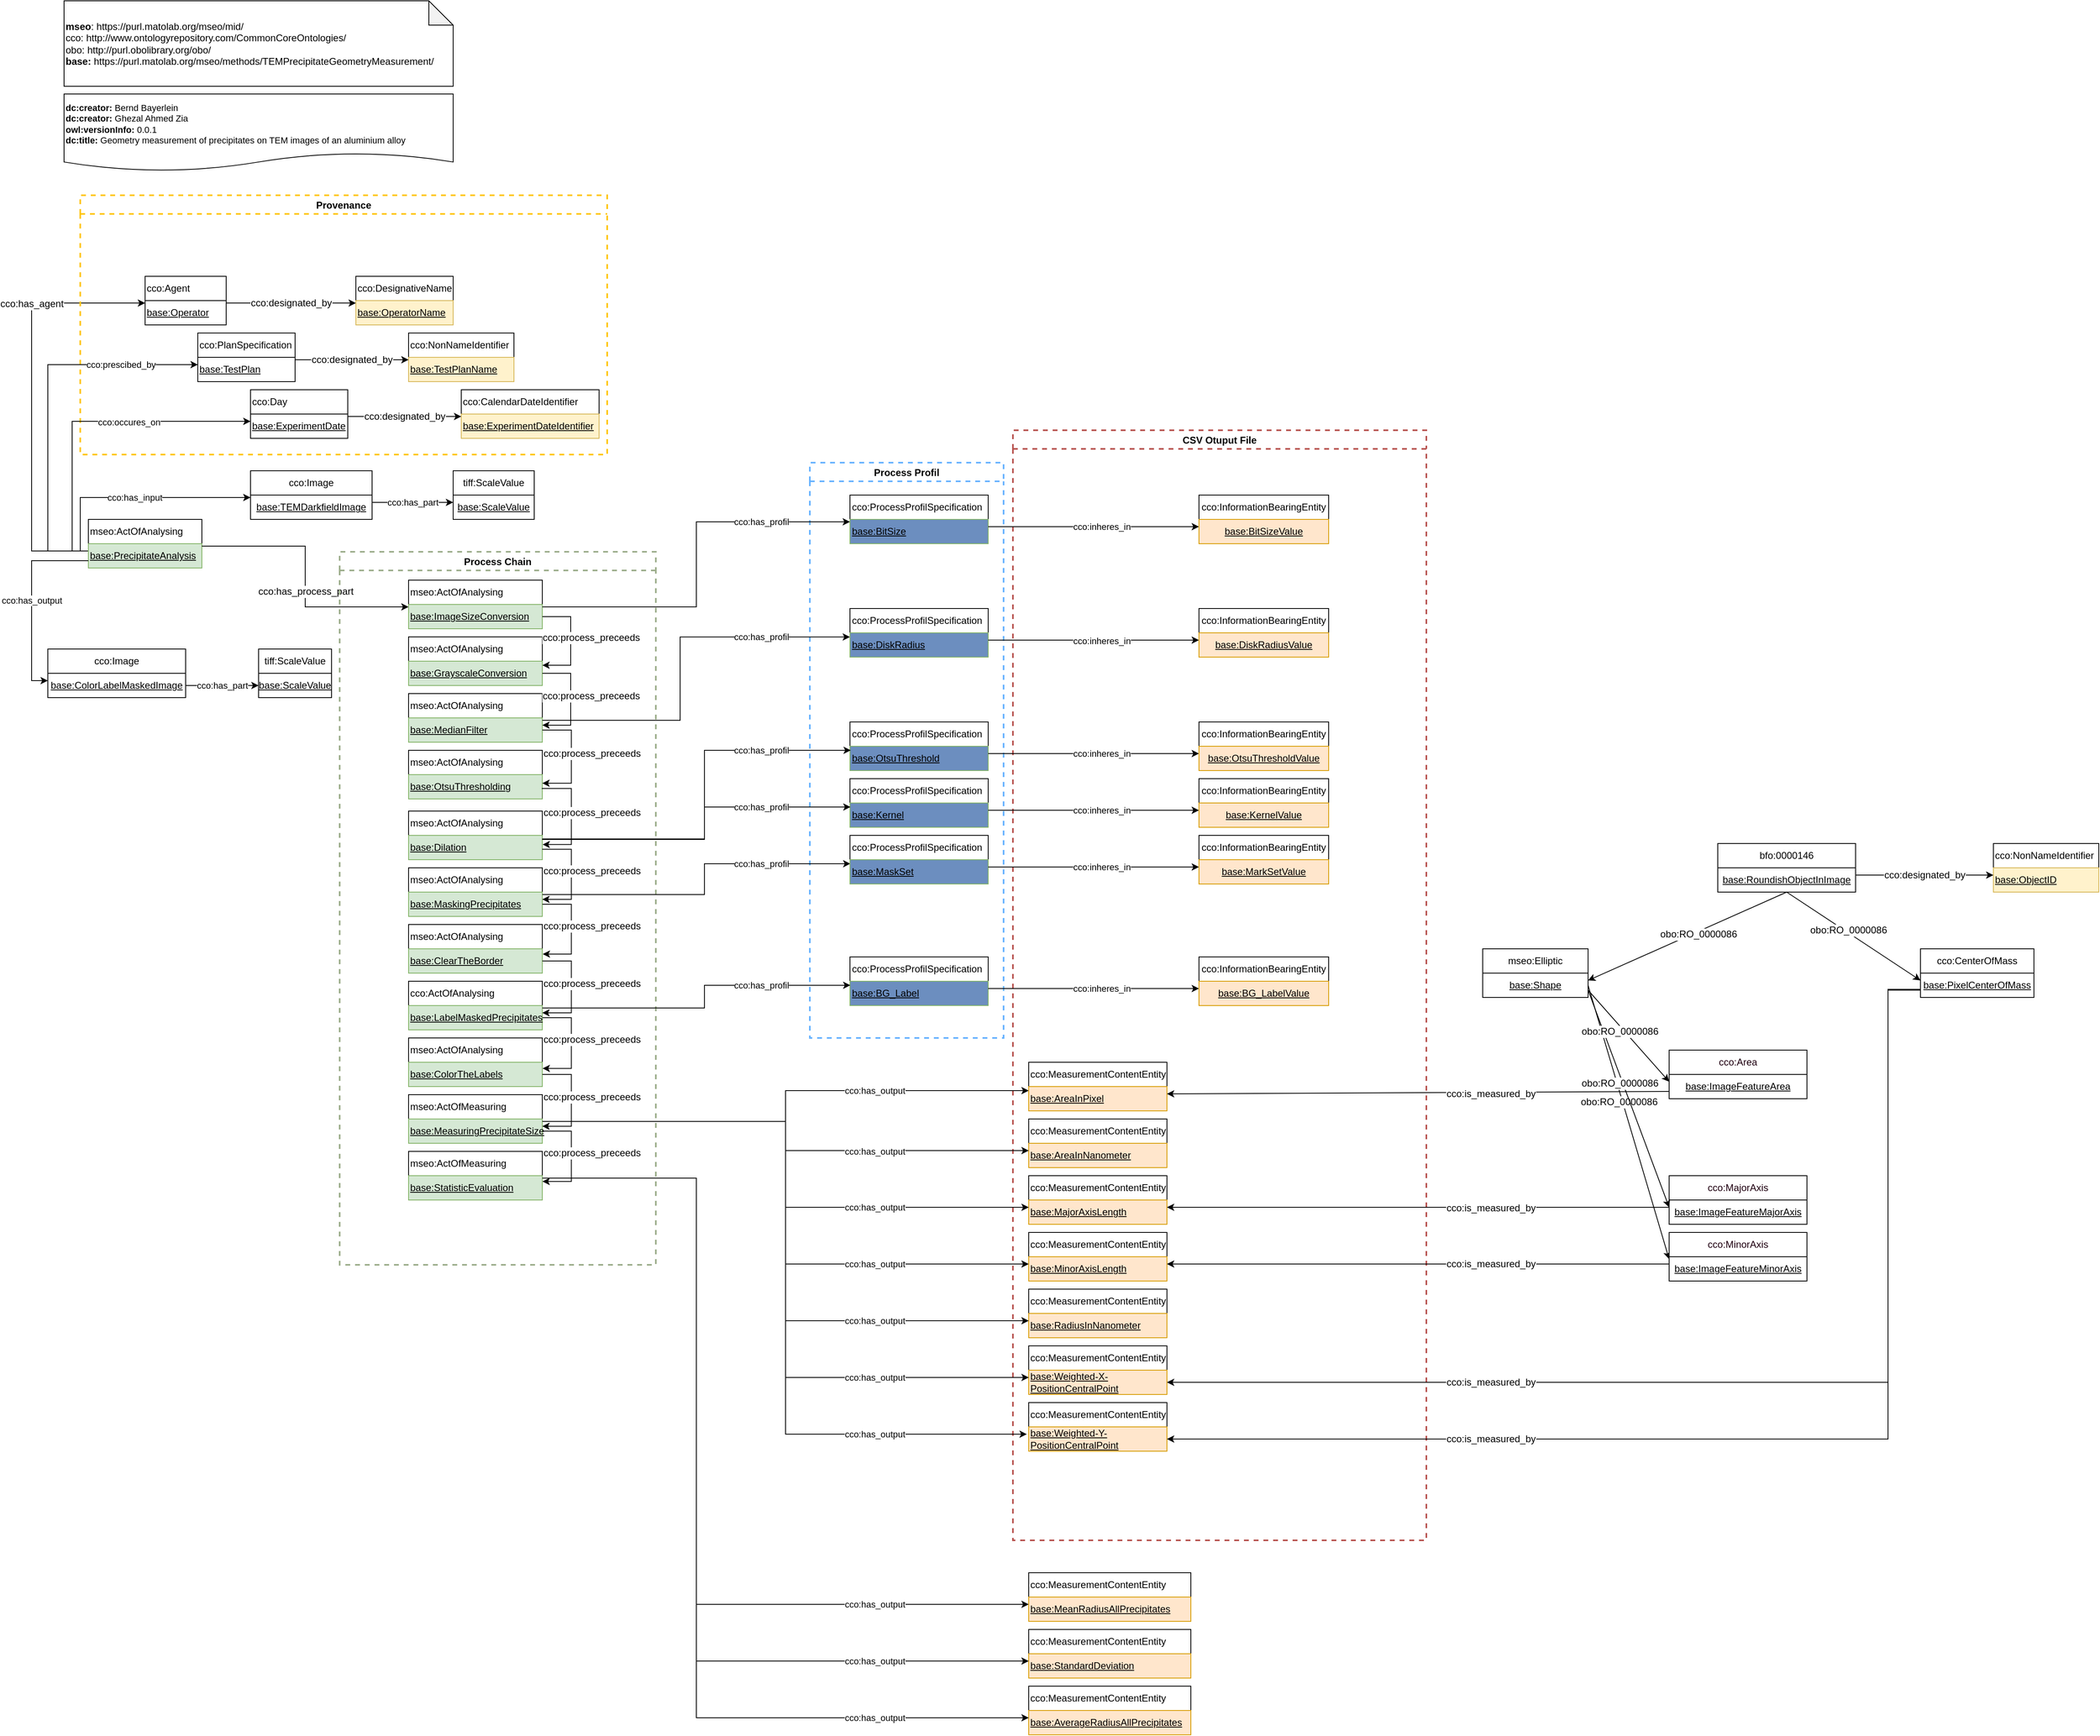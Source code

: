 <mxfile version="20.0.1" type="device"><diagram id="B9LBi02lbZW0Uz_3oodu" name="Page-1"><mxGraphModel dx="2377" dy="817" grid="1" gridSize="10" guides="1" tooltips="1" connect="1" arrows="1" fold="1" page="1" pageScale="1" pageWidth="827" pageHeight="1169" math="0" shadow="0"><root><mxCell id="0"/><mxCell id="1" parent="0"/><mxCell id="gRYD_m_ZQUYqNXIrUlsg-13" value="CSV Otuput File" style="swimlane;dashed=1;strokeColor=#b85450;strokeWidth=2;fillColor=none;" parent="1" vertex="1"><mxGeometry x="1210.5" y="570" width="510" height="1370" as="geometry"/></mxCell><mxCell id="uYR4PsqETzc3PHgIlVSY-1" value="" style="group" parent="1" vertex="1" connectable="0"><mxGeometry x="40" y="40" width="480" height="210" as="geometry"/></mxCell><mxCell id="uYR4PsqETzc3PHgIlVSY-2" value="&lt;div style=&quot;font-size: 11px&quot;&gt;&lt;font style=&quot;font-size: 11px&quot;&gt;&lt;b&gt;dc:creator:&lt;/b&gt;&amp;nbsp;Bernd Bayerlein&lt;/font&gt;&lt;/div&gt;&lt;div style=&quot;font-size: 11px&quot;&gt;&lt;font style=&quot;font-size: 11px&quot;&gt;&lt;b&gt;dc:creator:&lt;/b&gt;&amp;nbsp;Ghezal Ahmed Zia&lt;br&gt;&lt;/font&gt;&lt;/div&gt;&lt;div style=&quot;font-size: 11px&quot;&gt;&lt;font style=&quot;font-size: 11px&quot;&gt;&lt;b&gt;owl:versionInfo:&lt;/b&gt; 0.0.1&lt;/font&gt;&lt;/div&gt;&lt;div style=&quot;font-size: 11px&quot;&gt;&lt;font style=&quot;font-size: 11px&quot;&gt;&lt;b&gt;dc:title:&lt;/b&gt;&amp;nbsp;Geometry measurement of precipitates on TEM images of an aluminium alloy&lt;/font&gt;&lt;/div&gt;" style="shape=document;whiteSpace=wrap;html=1;boundedLbl=1;labelBackgroundColor=#ffffff;strokeColor=#000000;fontSize=12;fontColor=#000000;size=0.233;align=left;" parent="uYR4PsqETzc3PHgIlVSY-1" vertex="1"><mxGeometry y="115.03" width="480" height="94.97" as="geometry"/></mxCell><mxCell id="uYR4PsqETzc3PHgIlVSY-3" value="&lt;div&gt;&lt;b&gt;mseo&lt;/b&gt;:&amp;nbsp;https://purl.matolab.org/mseo/mid/&lt;/div&gt;&lt;div&gt;cco:&amp;nbsp;http://www.ontologyrepository.com/CommonCoreOntologies/&lt;/div&gt;&lt;div&gt;obo: http://purl.obolibrary.org/obo/&lt;/div&gt;&lt;div&gt;&lt;b&gt;base:&lt;/b&gt;&lt;span&gt;&amp;nbsp;https://purl.matolab.org/mseo/methods/TEMPrecipitateGeometryMeasurement/&lt;/span&gt;&lt;br&gt;&lt;/div&gt;" style="shape=note;whiteSpace=wrap;html=1;backgroundOutline=1;darkOpacity=0.05;align=left;" parent="uYR4PsqETzc3PHgIlVSY-1" vertex="1"><mxGeometry width="480" height="105.53" as="geometry"/></mxCell><mxCell id="uYR4PsqETzc3PHgIlVSY-5" value="cco:has_agent" style="edgeStyle=elbowEdgeStyle;rounded=0;orthogonalLoop=1;jettySize=auto;html=1;fontSize=12;entryX=0;entryY=0.1;entryDx=0;entryDy=0;exitX=0;exitY=0.3;exitDx=0;exitDy=0;" parent="1" source="uYR4PsqETzc3PHgIlVSY-42" target="uYR4PsqETzc3PHgIlVSY-14" edge="1"><mxGeometry x="0.454" relative="1" as="geometry"><mxPoint x="60" y="703" as="sourcePoint"/><mxPoint x="1280" y="1248" as="targetPoint"/><Array as="points"><mxPoint y="620"/><mxPoint x="40" y="560"/></Array><mxPoint as="offset"/></mxGeometry></mxCell><mxCell id="uYR4PsqETzc3PHgIlVSY-6" value="Provenance" style="swimlane;dashed=1;strokeWidth=2;strokeColor=#FFC60D;" parent="1" vertex="1"><mxGeometry x="60" y="280" width="650" height="320" as="geometry"><mxRectangle x="40" y="260" width="100" height="23" as="alternateBounds"/></mxGeometry></mxCell><mxCell id="uYR4PsqETzc3PHgIlVSY-12" value="" style="group" parent="uYR4PsqETzc3PHgIlVSY-6" vertex="1" connectable="0"><mxGeometry x="80" y="100" width="100" height="60" as="geometry"/></mxCell><mxCell id="uYR4PsqETzc3PHgIlVSY-13" value="cco:Agent" style="rounded=0;whiteSpace=wrap;html=1;snapToPoint=1;points=[[0.1,0],[0.2,0],[0.3,0],[0.4,0],[0.5,0],[0.6,0],[0.7,0],[0.8,0],[0.9,0],[0,0.1],[0,0.3],[0,0.5],[0,0.7],[0,0.9],[0.1,1],[0.2,1],[0.3,1],[0.4,1],[0.5,1],[0.6,1],[0.7,1],[0.8,1],[0.9,1],[1,0.1],[1,0.3],[1,0.5],[1,0.7],[1,0.9]];align=left;" parent="uYR4PsqETzc3PHgIlVSY-12" vertex="1"><mxGeometry width="100" height="30" as="geometry"/></mxCell><mxCell id="uYR4PsqETzc3PHgIlVSY-14" value="&lt;u&gt;base:Operator&lt;br&gt;&lt;/u&gt;" style="rounded=0;whiteSpace=wrap;html=1;snapToPoint=1;points=[[0.1,0],[0.2,0],[0.3,0],[0.4,0],[0.5,0],[0.6,0],[0.7,0],[0.8,0],[0.9,0],[0,0.1],[0,0.3],[0,0.5],[0,0.7],[0,0.9],[0.1,1],[0.2,1],[0.3,1],[0.4,1],[0.5,1],[0.6,1],[0.7,1],[0.8,1],[0.9,1],[1,0.1],[1,0.3],[1,0.5],[1,0.7],[1,0.9]];align=left;" parent="uYR4PsqETzc3PHgIlVSY-12" vertex="1"><mxGeometry y="30" width="100" height="30" as="geometry"/></mxCell><mxCell id="uYR4PsqETzc3PHgIlVSY-15" value="" style="group" parent="uYR4PsqETzc3PHgIlVSY-6" vertex="1" connectable="0"><mxGeometry x="145" y="170" width="120" height="60" as="geometry"/></mxCell><mxCell id="uYR4PsqETzc3PHgIlVSY-16" value="cco:PlanSpecification" style="rounded=0;whiteSpace=wrap;html=1;snapToPoint=1;points=[[0.1,0],[0.2,0],[0.3,0],[0.4,0],[0.5,0],[0.6,0],[0.7,0],[0.8,0],[0.9,0],[0,0.1],[0,0.3],[0,0.5],[0,0.7],[0,0.9],[0.1,1],[0.2,1],[0.3,1],[0.4,1],[0.5,1],[0.6,1],[0.7,1],[0.8,1],[0.9,1],[1,0.1],[1,0.3],[1,0.5],[1,0.7],[1,0.9]];align=left;" parent="uYR4PsqETzc3PHgIlVSY-15" vertex="1"><mxGeometry width="120" height="30" as="geometry"/></mxCell><mxCell id="uYR4PsqETzc3PHgIlVSY-17" value="&lt;u&gt;base:TestPlan&lt;br&gt;&lt;/u&gt;" style="rounded=0;whiteSpace=wrap;html=1;snapToPoint=1;points=[[0.1,0],[0.2,0],[0.3,0],[0.4,0],[0.5,0],[0.6,0],[0.7,0],[0.8,0],[0.9,0],[0,0.1],[0,0.3],[0,0.5],[0,0.7],[0,0.9],[0.1,1],[0.2,1],[0.3,1],[0.4,1],[0.5,1],[0.6,1],[0.7,1],[0.8,1],[0.9,1],[1,0.1],[1,0.3],[1,0.5],[1,0.7],[1,0.9]];align=left;" parent="uYR4PsqETzc3PHgIlVSY-15" vertex="1"><mxGeometry y="30" width="120" height="30" as="geometry"/></mxCell><mxCell id="uYR4PsqETzc3PHgIlVSY-18" value="" style="group" parent="uYR4PsqETzc3PHgIlVSY-6" vertex="1" connectable="0"><mxGeometry x="405" y="170" width="130" height="60" as="geometry"/></mxCell><mxCell id="uYR4PsqETzc3PHgIlVSY-19" value="cco:NonNameIdentifier" style="rounded=0;whiteSpace=wrap;html=1;snapToPoint=1;points=[[0.1,0],[0.2,0],[0.3,0],[0.4,0],[0.5,0],[0.6,0],[0.7,0],[0.8,0],[0.9,0],[0,0.1],[0,0.3],[0,0.5],[0,0.7],[0,0.9],[0.1,1],[0.2,1],[0.3,1],[0.4,1],[0.5,1],[0.6,1],[0.7,1],[0.8,1],[0.9,1],[1,0.1],[1,0.3],[1,0.5],[1,0.7],[1,0.9]];align=left;" parent="uYR4PsqETzc3PHgIlVSY-18" vertex="1"><mxGeometry width="130" height="30" as="geometry"/></mxCell><mxCell id="uYR4PsqETzc3PHgIlVSY-20" value="&lt;u&gt;base:TestPlanName&lt;br&gt;&lt;/u&gt;" style="rounded=0;whiteSpace=wrap;html=1;snapToPoint=1;points=[[0.1,0],[0.2,0],[0.3,0],[0.4,0],[0.5,0],[0.6,0],[0.7,0],[0.8,0],[0.9,0],[0,0.1],[0,0.3],[0,0.5],[0,0.7],[0,0.9],[0.1,1],[0.2,1],[0.3,1],[0.4,1],[0.5,1],[0.6,1],[0.7,1],[0.8,1],[0.9,1],[1,0.1],[1,0.3],[1,0.5],[1,0.7],[1,0.9]];align=left;fillColor=#fff2cc;strokeColor=#d6b656;" parent="uYR4PsqETzc3PHgIlVSY-18" vertex="1"><mxGeometry y="30" width="130" height="30" as="geometry"/></mxCell><mxCell id="uYR4PsqETzc3PHgIlVSY-21" value="cco:designated_by" style="edgeStyle=orthogonalEdgeStyle;rounded=0;orthogonalLoop=1;jettySize=auto;html=1;exitX=1;exitY=0.1;exitDx=0;exitDy=0;fontSize=12;entryX=0;entryY=0.1;entryDx=0;entryDy=0;" parent="uYR4PsqETzc3PHgIlVSY-6" source="uYR4PsqETzc3PHgIlVSY-17" target="uYR4PsqETzc3PHgIlVSY-20" edge="1"><mxGeometry relative="1" as="geometry"><mxPoint x="325" y="283" as="sourcePoint"/><mxPoint x="405" y="203" as="targetPoint"/></mxGeometry></mxCell><mxCell id="uYR4PsqETzc3PHgIlVSY-22" value="" style="group" parent="uYR4PsqETzc3PHgIlVSY-6" vertex="1" connectable="0"><mxGeometry x="340" y="100" width="120" height="60" as="geometry"/></mxCell><mxCell id="uYR4PsqETzc3PHgIlVSY-23" value="" style="group" parent="uYR4PsqETzc3PHgIlVSY-22" vertex="1" connectable="0"><mxGeometry width="120" height="60" as="geometry"/></mxCell><mxCell id="uYR4PsqETzc3PHgIlVSY-24" value="cco:DesignativeName" style="rounded=0;whiteSpace=wrap;html=1;snapToPoint=1;points=[[0.1,0],[0.2,0],[0.3,0],[0.4,0],[0.5,0],[0.6,0],[0.7,0],[0.8,0],[0.9,0],[0,0.1],[0,0.3],[0,0.5],[0,0.7],[0,0.9],[0.1,1],[0.2,1],[0.3,1],[0.4,1],[0.5,1],[0.6,1],[0.7,1],[0.8,1],[0.9,1],[1,0.1],[1,0.3],[1,0.5],[1,0.7],[1,0.9]];align=left;" parent="uYR4PsqETzc3PHgIlVSY-23" vertex="1"><mxGeometry width="120" height="30" as="geometry"/></mxCell><mxCell id="uYR4PsqETzc3PHgIlVSY-25" value="&lt;u&gt;base:OperatorName&lt;br&gt;&lt;/u&gt;" style="rounded=0;whiteSpace=wrap;html=1;snapToPoint=1;points=[[0.1,0],[0.2,0],[0.3,0],[0.4,0],[0.5,0],[0.6,0],[0.7,0],[0.8,0],[0.9,0],[0,0.1],[0,0.3],[0,0.5],[0,0.7],[0,0.9],[0.1,1],[0.2,1],[0.3,1],[0.4,1],[0.5,1],[0.6,1],[0.7,1],[0.8,1],[0.9,1],[1,0.1],[1,0.3],[1,0.5],[1,0.7],[1,0.9]];align=left;fillColor=#fff2cc;strokeColor=#d6b656;" parent="uYR4PsqETzc3PHgIlVSY-23" vertex="1"><mxGeometry y="30" width="120" height="30" as="geometry"/></mxCell><mxCell id="uYR4PsqETzc3PHgIlVSY-26" value="cco:designated_by" style="edgeStyle=orthogonalEdgeStyle;rounded=0;orthogonalLoop=1;jettySize=auto;html=1;exitX=1;exitY=0.1;exitDx=0;exitDy=0;fontSize=12;entryX=0;entryY=0.1;entryDx=0;entryDy=0;" parent="uYR4PsqETzc3PHgIlVSY-6" source="uYR4PsqETzc3PHgIlVSY-14" target="uYR4PsqETzc3PHgIlVSY-25" edge="1"><mxGeometry relative="1" as="geometry"><mxPoint x="180" y="133" as="sourcePoint"/><mxPoint x="260" y="150.0" as="targetPoint"/></mxGeometry></mxCell><mxCell id="uYR4PsqETzc3PHgIlVSY-27" value="" style="group" parent="uYR4PsqETzc3PHgIlVSY-6" vertex="1" connectable="0"><mxGeometry x="470" y="240" width="170" height="60" as="geometry"/></mxCell><mxCell id="uYR4PsqETzc3PHgIlVSY-28" value="cco:CalendarDateIdentifier" style="rounded=0;whiteSpace=wrap;html=1;snapToPoint=1;points=[[0.1,0],[0.2,0],[0.3,0],[0.4,0],[0.5,0],[0.6,0],[0.7,0],[0.8,0],[0.9,0],[0,0.1],[0,0.3],[0,0.5],[0,0.7],[0,0.9],[0.1,1],[0.2,1],[0.3,1],[0.4,1],[0.5,1],[0.6,1],[0.7,1],[0.8,1],[0.9,1],[1,0.1],[1,0.3],[1,0.5],[1,0.7],[1,0.9]];align=left;" parent="uYR4PsqETzc3PHgIlVSY-27" vertex="1"><mxGeometry width="170" height="30" as="geometry"/></mxCell><mxCell id="uYR4PsqETzc3PHgIlVSY-29" value="&lt;u&gt;base:ExperimentDateIdentifier&lt;br&gt;&lt;/u&gt;" style="rounded=0;whiteSpace=wrap;html=1;snapToPoint=1;points=[[0.1,0],[0.2,0],[0.3,0],[0.4,0],[0.5,0],[0.6,0],[0.7,0],[0.8,0],[0.9,0],[0,0.1],[0,0.3],[0,0.5],[0,0.7],[0,0.9],[0.1,1],[0.2,1],[0.3,1],[0.4,1],[0.5,1],[0.6,1],[0.7,1],[0.8,1],[0.9,1],[1,0.1],[1,0.3],[1,0.5],[1,0.7],[1,0.9]];align=left;fillColor=#fff2cc;strokeColor=#d6b656;" parent="uYR4PsqETzc3PHgIlVSY-27" vertex="1"><mxGeometry y="30" width="170" height="30" as="geometry"/></mxCell><mxCell id="uYR4PsqETzc3PHgIlVSY-30" value="" style="group" parent="uYR4PsqETzc3PHgIlVSY-6" vertex="1" connectable="0"><mxGeometry x="210" y="240" width="120" height="60" as="geometry"/></mxCell><mxCell id="uYR4PsqETzc3PHgIlVSY-31" value="cco:Day" style="rounded=0;whiteSpace=wrap;html=1;snapToPoint=1;points=[[0.1,0],[0.2,0],[0.3,0],[0.4,0],[0.5,0],[0.6,0],[0.7,0],[0.8,0],[0.9,0],[0,0.1],[0,0.3],[0,0.5],[0,0.7],[0,0.9],[0.1,1],[0.2,1],[0.3,1],[0.4,1],[0.5,1],[0.6,1],[0.7,1],[0.8,1],[0.9,1],[1,0.1],[1,0.3],[1,0.5],[1,0.7],[1,0.9]];align=left;" parent="uYR4PsqETzc3PHgIlVSY-30" vertex="1"><mxGeometry width="120" height="30" as="geometry"/></mxCell><mxCell id="uYR4PsqETzc3PHgIlVSY-32" value="&lt;u&gt;base:ExperimentDate&lt;br&gt;&lt;/u&gt;" style="rounded=0;whiteSpace=wrap;html=1;snapToPoint=1;points=[[0.1,0],[0.2,0],[0.3,0],[0.4,0],[0.5,0],[0.6,0],[0.7,0],[0.8,0],[0.9,0],[0,0.1],[0,0.3],[0,0.5],[0,0.7],[0,0.9],[0.1,1],[0.2,1],[0.3,1],[0.4,1],[0.5,1],[0.6,1],[0.7,1],[0.8,1],[0.9,1],[1,0.1],[1,0.3],[1,0.5],[1,0.7],[1,0.9]];align=left;" parent="uYR4PsqETzc3PHgIlVSY-30" vertex="1"><mxGeometry y="30" width="120" height="30" as="geometry"/></mxCell><mxCell id="uYR4PsqETzc3PHgIlVSY-33" value="cco:designated_by" style="edgeStyle=orthogonalEdgeStyle;rounded=0;orthogonalLoop=1;jettySize=auto;html=1;exitX=1;exitY=0.1;exitDx=0;exitDy=0;fontSize=12;entryX=0;entryY=0.1;entryDx=0;entryDy=0;" parent="uYR4PsqETzc3PHgIlVSY-6" source="uYR4PsqETzc3PHgIlVSY-32" target="uYR4PsqETzc3PHgIlVSY-29" edge="1"><mxGeometry relative="1" as="geometry"><mxPoint x="310" y="273" as="sourcePoint"/><mxPoint x="390" y="290.0" as="targetPoint"/></mxGeometry></mxCell><mxCell id="uYR4PsqETzc3PHgIlVSY-39" value="cco:prescibed_by" style="edgeStyle=orthogonalEdgeStyle;rounded=0;orthogonalLoop=1;jettySize=auto;html=1;exitX=0;exitY=0.3;exitDx=0;exitDy=0;entryX=0;entryY=0.3;entryDx=0;entryDy=0;" parent="1" source="uYR4PsqETzc3PHgIlVSY-42" target="uYR4PsqETzc3PHgIlVSY-17" edge="1"><mxGeometry x="0.591" relative="1" as="geometry"><mxPoint x="60" y="709" as="sourcePoint"/><Array as="points"><mxPoint x="20" y="719"/><mxPoint x="20" y="489"/></Array><mxPoint as="offset"/></mxGeometry></mxCell><mxCell id="uYR4PsqETzc3PHgIlVSY-40" value="cco:occures_on" style="edgeStyle=orthogonalEdgeStyle;rounded=0;orthogonalLoop=1;jettySize=auto;html=1;exitX=0;exitY=0.3;exitDx=0;exitDy=0;entryX=0;entryY=0.3;entryDx=0;entryDy=0;" parent="1" source="uYR4PsqETzc3PHgIlVSY-42" target="uYR4PsqETzc3PHgIlVSY-32" edge="1"><mxGeometry x="0.25" y="-1" relative="1" as="geometry"><mxPoint x="60" y="709" as="sourcePoint"/><Array as="points"><mxPoint x="50" y="719"/><mxPoint x="50" y="559"/></Array><mxPoint as="offset"/></mxGeometry></mxCell><mxCell id="uYR4PsqETzc3PHgIlVSY-41" value="mseo:ActOfAnalysing&lt;span&gt;&#9;&lt;/span&gt;" style="rounded=0;whiteSpace=wrap;html=1;snapToPoint=1;points=[[0.1,0],[0.2,0],[0.3,0],[0.4,0],[0.5,0],[0.6,0],[0.7,0],[0.8,0],[0.9,0],[0,0.1],[0,0.3],[0,0.5],[0,0.7],[0,0.9],[0.1,1],[0.2,1],[0.3,1],[0.4,1],[0.5,1],[0.6,1],[0.7,1],[0.8,1],[0.9,1],[1,0.1],[1,0.3],[1,0.5],[1,0.7],[1,0.9]];align=left;" parent="1" vertex="1"><mxGeometry x="70" y="680" width="140" height="30" as="geometry"/></mxCell><mxCell id="uYR4PsqETzc3PHgIlVSY-81" value="cco:has_input" style="edgeStyle=orthogonalEdgeStyle;rounded=0;orthogonalLoop=1;jettySize=auto;html=1;exitX=0;exitY=0.3;exitDx=0;exitDy=0;entryX=0;entryY=0.1;entryDx=0;entryDy=0;" parent="1" source="uYR4PsqETzc3PHgIlVSY-42" target="uYR4PsqETzc3PHgIlVSY-80" edge="1"><mxGeometry relative="1" as="geometry"><Array as="points"><mxPoint x="60" y="719"/><mxPoint x="60" y="653"/></Array></mxGeometry></mxCell><mxCell id="uYR4PsqETzc3PHgIlVSY-42" value="&lt;u&gt;base:PrecipitateAnalysis&lt;br&gt;&lt;/u&gt;" style="rounded=0;whiteSpace=wrap;html=1;snapToPoint=1;points=[[0.1,0],[0.2,0],[0.3,0],[0.4,0],[0.5,0],[0.6,0],[0.7,0],[0.8,0],[0.9,0],[0,0.1],[0,0.3],[0,0.5],[0,0.7],[0,0.9],[0.1,1],[0.2,1],[0.3,1],[0.4,1],[0.5,1],[0.6,1],[0.7,1],[0.8,1],[0.9,1],[1,0.1],[1,0.3],[1,0.5],[1,0.7],[1,0.9]];align=left;fillColor=#d5e8d4;strokeColor=#82b366;" parent="1" vertex="1"><mxGeometry x="70" y="710" width="140" height="30" as="geometry"/></mxCell><mxCell id="uYR4PsqETzc3PHgIlVSY-43" value="cco:has_process_part" style="rounded=0;orthogonalLoop=1;jettySize=auto;html=1;exitX=1;exitY=0.1;exitDx=0;exitDy=0;fontSize=12;entryX=0;entryY=0.1;entryDx=0;entryDy=0;edgeStyle=elbowEdgeStyle;" parent="1" source="uYR4PsqETzc3PHgIlVSY-42" target="uYR4PsqETzc3PHgIlVSY-55" edge="1"><mxGeometry x="0.113" relative="1" as="geometry"><mxPoint x="610" y="715" as="targetPoint"/><mxPoint as="offset"/></mxGeometry></mxCell><mxCell id="uYR4PsqETzc3PHgIlVSY-50" value="Process Chain" style="swimlane;strokeColor=#9CAD8B;dashed=1;strokeWidth=2;" parent="1" vertex="1"><mxGeometry x="380" y="720" width="390" height="880" as="geometry"><mxRectangle x="265" y="745" width="120" height="23" as="alternateBounds"/></mxGeometry></mxCell><mxCell id="uYR4PsqETzc3PHgIlVSY-53" value="" style="group" parent="uYR4PsqETzc3PHgIlVSY-50" vertex="1" connectable="0"><mxGeometry x="85" y="35" width="165" height="60" as="geometry"/></mxCell><mxCell id="uYR4PsqETzc3PHgIlVSY-54" value="mseo:ActOfAnalysing&lt;span&gt;&#9;&lt;/span&gt;" style="rounded=0;whiteSpace=wrap;html=1;snapToPoint=1;points=[[0.1,0],[0.2,0],[0.3,0],[0.4,0],[0.5,0],[0.6,0],[0.7,0],[0.8,0],[0.9,0],[0,0.1],[0,0.3],[0,0.5],[0,0.7],[0,0.9],[0.1,1],[0.2,1],[0.3,1],[0.4,1],[0.5,1],[0.6,1],[0.7,1],[0.8,1],[0.9,1],[1,0.1],[1,0.3],[1,0.5],[1,0.7],[1,0.9]];align=left;" parent="uYR4PsqETzc3PHgIlVSY-53" vertex="1"><mxGeometry width="165" height="30" as="geometry"/></mxCell><mxCell id="uYR4PsqETzc3PHgIlVSY-55" value="&lt;u&gt;base:ImageSizeConversion&lt;/u&gt;" style="rounded=0;whiteSpace=wrap;html=1;snapToPoint=1;points=[[0.1,0],[0.2,0],[0.3,0],[0.4,0],[0.5,0],[0.6,0],[0.7,0],[0.8,0],[0.9,0],[0,0.1],[0,0.3],[0,0.5],[0,0.7],[0,0.9],[0.1,1],[0.2,1],[0.3,1],[0.4,1],[0.5,1],[0.6,1],[0.7,1],[0.8,1],[0.9,1],[1,0.1],[1,0.3],[1,0.5],[1,0.7],[1,0.9]];align=left;fillColor=#d5e8d4;strokeColor=#82b366;" parent="uYR4PsqETzc3PHgIlVSY-53" vertex="1"><mxGeometry y="30" width="165" height="30" as="geometry"/></mxCell><mxCell id="uYR4PsqETzc3PHgIlVSY-60" value="" style="group" parent="uYR4PsqETzc3PHgIlVSY-50" vertex="1" connectable="0"><mxGeometry x="85" y="105" width="165" height="60" as="geometry"/></mxCell><mxCell id="uYR4PsqETzc3PHgIlVSY-61" value="" style="group" parent="uYR4PsqETzc3PHgIlVSY-60" vertex="1" connectable="0"><mxGeometry width="165" height="60" as="geometry"/></mxCell><mxCell id="uYR4PsqETzc3PHgIlVSY-62" value="mseo:ActOfAnalysing" style="rounded=0;whiteSpace=wrap;html=1;snapToPoint=1;points=[[0.1,0],[0.2,0],[0.3,0],[0.4,0],[0.5,0],[0.6,0],[0.7,0],[0.8,0],[0.9,0],[0,0.1],[0,0.3],[0,0.5],[0,0.7],[0,0.9],[0.1,1],[0.2,1],[0.3,1],[0.4,1],[0.5,1],[0.6,1],[0.7,1],[0.8,1],[0.9,1],[1,0.1],[1,0.3],[1,0.5],[1,0.7],[1,0.9]];align=left;" parent="uYR4PsqETzc3PHgIlVSY-61" vertex="1"><mxGeometry width="165" height="30" as="geometry"/></mxCell><mxCell id="uYR4PsqETzc3PHgIlVSY-63" value="&lt;u&gt;base:GrayscaleConversion&lt;/u&gt;" style="rounded=0;whiteSpace=wrap;html=1;snapToPoint=1;points=[[0.1,0],[0.2,0],[0.3,0],[0.4,0],[0.5,0],[0.6,0],[0.7,0],[0.8,0],[0.9,0],[0,0.1],[0,0.3],[0,0.5],[0,0.7],[0,0.9],[0.1,1],[0.2,1],[0.3,1],[0.4,1],[0.5,1],[0.6,1],[0.7,1],[0.8,1],[0.9,1],[1,0.1],[1,0.3],[1,0.5],[1,0.7],[1,0.9]];align=left;fillColor=#d5e8d4;strokeColor=#82b366;" parent="uYR4PsqETzc3PHgIlVSY-61" vertex="1"><mxGeometry y="30" width="165" height="30" as="geometry"/></mxCell><mxCell id="uYR4PsqETzc3PHgIlVSY-64" value="" style="group" parent="uYR4PsqETzc3PHgIlVSY-50" vertex="1" connectable="0"><mxGeometry x="85" y="175" width="165" height="60" as="geometry"/></mxCell><mxCell id="uYR4PsqETzc3PHgIlVSY-65" value="mseo:ActOfAnalysing" style="rounded=0;whiteSpace=wrap;html=1;snapToPoint=1;points=[[0.1,0],[0.2,0],[0.3,0],[0.4,0],[0.5,0],[0.6,0],[0.7,0],[0.8,0],[0.9,0],[0,0.1],[0,0.3],[0,0.5],[0,0.7],[0,0.9],[0.1,1],[0.2,1],[0.3,1],[0.4,1],[0.5,1],[0.6,1],[0.7,1],[0.8,1],[0.9,1],[1,0.1],[1,0.3],[1,0.5],[1,0.7],[1,0.9]];align=left;" parent="uYR4PsqETzc3PHgIlVSY-64" vertex="1"><mxGeometry width="165" height="30" as="geometry"/></mxCell><mxCell id="uYR4PsqETzc3PHgIlVSY-66" value="&lt;u&gt;base:&lt;/u&gt;&lt;u&gt;MedianFilter&lt;/u&gt;" style="rounded=0;whiteSpace=wrap;html=1;snapToPoint=1;points=[[0.1,0],[0.2,0],[0.3,0],[0.4,0],[0.5,0],[0.6,0],[0.7,0],[0.8,0],[0.9,0],[0,0.1],[0,0.3],[0,0.5],[0,0.7],[0,0.9],[0.1,1],[0.2,1],[0.3,1],[0.4,1],[0.5,1],[0.6,1],[0.7,1],[0.8,1],[0.9,1],[1,0.1],[1,0.3],[1,0.5],[1,0.7],[1,0.9]];align=left;fillColor=#d5e8d4;strokeColor=#82b366;" parent="uYR4PsqETzc3PHgIlVSY-64" vertex="1"><mxGeometry y="30" width="165" height="30" as="geometry"/></mxCell><mxCell id="uYR4PsqETzc3PHgIlVSY-67" value="" style="group" parent="uYR4PsqETzc3PHgIlVSY-50" vertex="1" connectable="0"><mxGeometry x="85" y="245" width="165" height="60" as="geometry"/></mxCell><mxCell id="uYR4PsqETzc3PHgIlVSY-68" value="mseo:ActOfAnalysing" style="rounded=0;whiteSpace=wrap;html=1;snapToPoint=1;points=[[0.1,0],[0.2,0],[0.3,0],[0.4,0],[0.5,0],[0.6,0],[0.7,0],[0.8,0],[0.9,0],[0,0.1],[0,0.3],[0,0.5],[0,0.7],[0,0.9],[0.1,1],[0.2,1],[0.3,1],[0.4,1],[0.5,1],[0.6,1],[0.7,1],[0.8,1],[0.9,1],[1,0.1],[1,0.3],[1,0.5],[1,0.7],[1,0.9]];align=left;" parent="uYR4PsqETzc3PHgIlVSY-67" vertex="1"><mxGeometry width="165" height="30" as="geometry"/></mxCell><mxCell id="uYR4PsqETzc3PHgIlVSY-69" value="&lt;u&gt;base:OtsuThresholding&lt;/u&gt;" style="rounded=0;whiteSpace=wrap;html=1;snapToPoint=1;points=[[0.1,0],[0.2,0],[0.3,0],[0.4,0],[0.5,0],[0.6,0],[0.7,0],[0.8,0],[0.9,0],[0,0.1],[0,0.3],[0,0.5],[0,0.7],[0,0.9],[0.1,1],[0.2,1],[0.3,1],[0.4,1],[0.5,1],[0.6,1],[0.7,1],[0.8,1],[0.9,1],[1,0.1],[1,0.3],[1,0.5],[1,0.7],[1,0.9]];align=left;fillColor=#d5e8d4;strokeColor=#82b366;" parent="uYR4PsqETzc3PHgIlVSY-67" vertex="1"><mxGeometry y="30" width="165" height="30" as="geometry"/></mxCell><mxCell id="uYR4PsqETzc3PHgIlVSY-70" value="" style="group" parent="uYR4PsqETzc3PHgIlVSY-50" vertex="1" connectable="0"><mxGeometry x="85" y="469" width="165" height="60" as="geometry"/></mxCell><mxCell id="uYR4PsqETzc3PHgIlVSY-71" value="mseo:ActOfAnalysing" style="rounded=0;whiteSpace=wrap;html=1;snapToPoint=1;points=[[0.1,0],[0.2,0],[0.3,0],[0.4,0],[0.5,0],[0.6,0],[0.7,0],[0.8,0],[0.9,0],[0,0.1],[0,0.3],[0,0.5],[0,0.7],[0,0.9],[0.1,1],[0.2,1],[0.3,1],[0.4,1],[0.5,1],[0.6,1],[0.7,1],[0.8,1],[0.9,1],[1,0.1],[1,0.3],[1,0.5],[1,0.7],[1,0.9]];align=left;" parent="uYR4PsqETzc3PHgIlVSY-70" vertex="1"><mxGeometry y="-9" width="165" height="30" as="geometry"/></mxCell><mxCell id="uYR4PsqETzc3PHgIlVSY-72" value="&lt;u&gt;base:ClearTheBorder&lt;/u&gt;" style="rounded=0;whiteSpace=wrap;html=1;snapToPoint=1;points=[[0.1,0],[0.2,0],[0.3,0],[0.4,0],[0.5,0],[0.6,0],[0.7,0],[0.8,0],[0.9,0],[0,0.1],[0,0.3],[0,0.5],[0,0.7],[0,0.9],[0.1,1],[0.2,1],[0.3,1],[0.4,1],[0.5,1],[0.6,1],[0.7,1],[0.8,1],[0.9,1],[1,0.1],[1,0.3],[1,0.5],[1,0.7],[1,0.9]];align=left;fillColor=#d5e8d4;strokeColor=#82b366;" parent="uYR4PsqETzc3PHgIlVSY-70" vertex="1"><mxGeometry y="21" width="165" height="30" as="geometry"/></mxCell><mxCell id="uYR4PsqETzc3PHgIlVSY-73" value="" style="group" parent="uYR4PsqETzc3PHgIlVSY-50" vertex="1" connectable="0"><mxGeometry x="85" y="530" width="165" height="60" as="geometry"/></mxCell><mxCell id="uYR4PsqETzc3PHgIlVSY-74" value="cco:ActOfAnalysing&lt;span style=&quot;white-space: pre&quot;&gt;&#9;&lt;/span&gt;" style="rounded=0;whiteSpace=wrap;html=1;snapToPoint=1;points=[[0.1,0],[0.2,0],[0.3,0],[0.4,0],[0.5,0],[0.6,0],[0.7,0],[0.8,0],[0.9,0],[0,0.1],[0,0.3],[0,0.5],[0,0.7],[0,0.9],[0.1,1],[0.2,1],[0.3,1],[0.4,1],[0.5,1],[0.6,1],[0.7,1],[0.8,1],[0.9,1],[1,0.1],[1,0.3],[1,0.5],[1,0.7],[1,0.9]];align=left;" parent="uYR4PsqETzc3PHgIlVSY-73" vertex="1"><mxGeometry width="165" height="30" as="geometry"/></mxCell><mxCell id="uYR4PsqETzc3PHgIlVSY-75" value="&lt;u&gt;base:LabelMaskedPrecipitates&lt;/u&gt;" style="rounded=0;whiteSpace=wrap;html=1;snapToPoint=1;points=[[0.1,0],[0.2,0],[0.3,0],[0.4,0],[0.5,0],[0.6,0],[0.7,0],[0.8,0],[0.9,0],[0,0.1],[0,0.3],[0,0.5],[0,0.7],[0,0.9],[0.1,1],[0.2,1],[0.3,1],[0.4,1],[0.5,1],[0.6,1],[0.7,1],[0.8,1],[0.9,1],[1,0.1],[1,0.3],[1,0.5],[1,0.7],[1,0.9]];align=left;fillColor=#d5e8d4;strokeColor=#82b366;" parent="uYR4PsqETzc3PHgIlVSY-73" vertex="1"><mxGeometry y="30" width="165" height="30" as="geometry"/></mxCell><mxCell id="uYR4PsqETzc3PHgIlVSY-76" value="" style="group" parent="uYR4PsqETzc3PHgIlVSY-50" vertex="1" connectable="0"><mxGeometry x="85" y="600" width="165" height="60" as="geometry"/></mxCell><mxCell id="uYR4PsqETzc3PHgIlVSY-77" value="mseo:ActOfAnalysing&lt;span style=&quot;white-space: pre&quot;&gt;&#9;&lt;/span&gt;" style="rounded=0;whiteSpace=wrap;html=1;snapToPoint=1;points=[[0.1,0],[0.2,0],[0.3,0],[0.4,0],[0.5,0],[0.6,0],[0.7,0],[0.8,0],[0.9,0],[0,0.1],[0,0.3],[0,0.5],[0,0.7],[0,0.9],[0.1,1],[0.2,1],[0.3,1],[0.4,1],[0.5,1],[0.6,1],[0.7,1],[0.8,1],[0.9,1],[1,0.1],[1,0.3],[1,0.5],[1,0.7],[1,0.9]];align=left;" parent="uYR4PsqETzc3PHgIlVSY-76" vertex="1"><mxGeometry width="165" height="30" as="geometry"/></mxCell><mxCell id="uYR4PsqETzc3PHgIlVSY-78" value="&lt;u&gt;base:ColorTheLabels&lt;br&gt;&lt;/u&gt;" style="rounded=0;whiteSpace=wrap;html=1;snapToPoint=1;points=[[0.1,0],[0.2,0],[0.3,0],[0.4,0],[0.5,0],[0.6,0],[0.7,0],[0.8,0],[0.9,0],[0,0.1],[0,0.3],[0,0.5],[0,0.7],[0,0.9],[0.1,1],[0.2,1],[0.3,1],[0.4,1],[0.5,1],[0.6,1],[0.7,1],[0.8,1],[0.9,1],[1,0.1],[1,0.3],[1,0.5],[1,0.7],[1,0.9]];align=left;fillColor=#d5e8d4;strokeColor=#82b366;" parent="uYR4PsqETzc3PHgIlVSY-76" vertex="1"><mxGeometry y="30" width="165" height="30" as="geometry"/></mxCell><mxCell id="wYRk01Rx7Cjt8pUqmS8Z-1" value="" style="group" parent="uYR4PsqETzc3PHgIlVSY-50" vertex="1" connectable="0"><mxGeometry x="85" y="670" width="165" height="60" as="geometry"/></mxCell><mxCell id="wYRk01Rx7Cjt8pUqmS8Z-2" value="mseo:ActOfMeasuring&lt;span style=&quot;white-space: pre&quot;&gt;&#9;&lt;/span&gt;" style="rounded=0;whiteSpace=wrap;html=1;snapToPoint=1;points=[[0.1,0],[0.2,0],[0.3,0],[0.4,0],[0.5,0],[0.6,0],[0.7,0],[0.8,0],[0.9,0],[0,0.1],[0,0.3],[0,0.5],[0,0.7],[0,0.9],[0.1,1],[0.2,1],[0.3,1],[0.4,1],[0.5,1],[0.6,1],[0.7,1],[0.8,1],[0.9,1],[1,0.1],[1,0.3],[1,0.5],[1,0.7],[1,0.9]];align=left;" parent="wYRk01Rx7Cjt8pUqmS8Z-1" vertex="1"><mxGeometry width="165" height="30" as="geometry"/></mxCell><mxCell id="wYRk01Rx7Cjt8pUqmS8Z-3" value="&lt;u&gt;base:MeasuringPrecipitateSize&lt;br&gt;&lt;/u&gt;" style="rounded=0;whiteSpace=wrap;html=1;snapToPoint=1;points=[[0.1,0],[0.2,0],[0.3,0],[0.4,0],[0.5,0],[0.6,0],[0.7,0],[0.8,0],[0.9,0],[0,0.1],[0,0.3],[0,0.5],[0,0.7],[0,0.9],[0.1,1],[0.2,1],[0.3,1],[0.4,1],[0.5,1],[0.6,1],[0.7,1],[0.8,1],[0.9,1],[1,0.1],[1,0.3],[1,0.5],[1,0.7],[1,0.9]];align=left;fillColor=#d5e8d4;strokeColor=#82b366;" parent="wYRk01Rx7Cjt8pUqmS8Z-1" vertex="1"><mxGeometry y="30" width="165" height="30" as="geometry"/></mxCell><mxCell id="wYRk01Rx7Cjt8pUqmS8Z-6" value="mseo:ActOfMeasuring&lt;span style=&quot;white-space: pre&quot;&gt;&#9;&lt;/span&gt;" style="rounded=0;whiteSpace=wrap;html=1;snapToPoint=1;points=[[0.1,0],[0.2,0],[0.3,0],[0.4,0],[0.5,0],[0.6,0],[0.7,0],[0.8,0],[0.9,0],[0,0.1],[0,0.3],[0,0.5],[0,0.7],[0,0.9],[0.1,1],[0.2,1],[0.3,1],[0.4,1],[0.5,1],[0.6,1],[0.7,1],[0.8,1],[0.9,1],[1,0.1],[1,0.3],[1,0.5],[1,0.7],[1,0.9]];align=left;" parent="uYR4PsqETzc3PHgIlVSY-50" vertex="1"><mxGeometry x="85" y="740" width="165" height="30" as="geometry"/></mxCell><mxCell id="wYRk01Rx7Cjt8pUqmS8Z-7" value="&lt;u&gt;base:StatisticEvaluation&lt;br&gt;&lt;/u&gt;" style="rounded=0;whiteSpace=wrap;html=1;snapToPoint=1;points=[[0.1,0],[0.2,0],[0.3,0],[0.4,0],[0.5,0],[0.6,0],[0.7,0],[0.8,0],[0.9,0],[0,0.1],[0,0.3],[0,0.5],[0,0.7],[0,0.9],[0.1,1],[0.2,1],[0.3,1],[0.4,1],[0.5,1],[0.6,1],[0.7,1],[0.8,1],[0.9,1],[1,0.1],[1,0.3],[1,0.5],[1,0.7],[1,0.9]];align=left;fillColor=#d5e8d4;strokeColor=#82b366;" parent="uYR4PsqETzc3PHgIlVSY-50" vertex="1"><mxGeometry x="85" y="770" width="165" height="30" as="geometry"/></mxCell><mxCell id="_jBsITCaWhhyKtDvWdi0-6" value="cco:process_preceeds" style="rounded=0;orthogonalLoop=1;jettySize=auto;html=1;exitX=1;exitY=0.5;exitDx=0;exitDy=0;fontSize=12;edgeStyle=elbowEdgeStyle;entryX=1;entryY=0.167;entryDx=0;entryDy=0;entryPerimeter=0;" parent="uYR4PsqETzc3PHgIlVSY-50" source="uYR4PsqETzc3PHgIlVSY-55" target="uYR4PsqETzc3PHgIlVSY-63" edge="1"><mxGeometry x="-0.06" y="25" relative="1" as="geometry"><mxPoint x="240" y="70" as="sourcePoint"/><mxPoint x="250" y="140" as="targetPoint"/><Array as="points"><mxPoint x="285" y="80"/><mxPoint x="285" y="87"/></Array><mxPoint as="offset"/></mxGeometry></mxCell><mxCell id="_jBsITCaWhhyKtDvWdi0-7" value="cco:process_preceeds" style="rounded=0;orthogonalLoop=1;jettySize=auto;html=1;exitX=1;exitY=0.5;exitDx=0;exitDy=0;fontSize=12;entryX=1;entryY=0.3;entryDx=0;entryDy=0;edgeStyle=elbowEdgeStyle;" parent="uYR4PsqETzc3PHgIlVSY-50" source="uYR4PsqETzc3PHgIlVSY-63" target="uYR4PsqETzc3PHgIlVSY-66" edge="1"><mxGeometry x="-0.06" y="25" relative="1" as="geometry"><mxPoint x="240" y="150" as="sourcePoint"/><mxPoint x="241.86" y="221.48" as="targetPoint"/><Array as="points"><mxPoint x="285" y="167"/></Array><mxPoint as="offset"/></mxGeometry></mxCell><mxCell id="_jBsITCaWhhyKtDvWdi0-10" value="cco:process_preceeds" style="rounded=0;orthogonalLoop=1;jettySize=auto;html=1;exitX=1;exitY=0.5;exitDx=0;exitDy=0;fontSize=12;entryX=1;entryY=0.353;entryDx=0;entryDy=0;edgeStyle=elbowEdgeStyle;entryPerimeter=0;" parent="uYR4PsqETzc3PHgIlVSY-50" source="uYR4PsqETzc3PHgIlVSY-66" target="uYR4PsqETzc3PHgIlVSY-69" edge="1"><mxGeometry x="-0.06" y="25" relative="1" as="geometry"><mxPoint x="240.78" y="230" as="sourcePoint"/><mxPoint x="240.005" y="301.56" as="targetPoint"/><Array as="points"><mxPoint x="285.78" y="247"/></Array><mxPoint as="offset"/></mxGeometry></mxCell><mxCell id="_jBsITCaWhhyKtDvWdi0-11" value="cco:process_preceeds" style="rounded=0;orthogonalLoop=1;jettySize=auto;html=1;exitX=0.996;exitY=0.572;exitDx=0;exitDy=0;fontSize=12;entryX=1.002;entryY=0.376;entryDx=0;entryDy=0;edgeStyle=elbowEdgeStyle;exitPerimeter=0;entryPerimeter=0;" parent="uYR4PsqETzc3PHgIlVSY-50" source="uYR4PsqETzc3PHgIlVSY-69" target="_jBsITCaWhhyKtDvWdi0-26" edge="1"><mxGeometry x="-0.06" y="25" relative="1" as="geometry"><mxPoint x="240.78" y="300" as="sourcePoint"/><mxPoint x="240.005" y="371.56" as="targetPoint"/><Array as="points"><mxPoint x="285.78" y="317"/></Array><mxPoint as="offset"/></mxGeometry></mxCell><mxCell id="_jBsITCaWhhyKtDvWdi0-12" value="" style="group" parent="uYR4PsqETzc3PHgIlVSY-50" connectable="0" vertex="1"><mxGeometry x="85" y="390" width="165" height="60" as="geometry"/></mxCell><mxCell id="_jBsITCaWhhyKtDvWdi0-13" value="mseo:ActOfAnalysing" style="rounded=0;whiteSpace=wrap;html=1;snapToPoint=1;points=[[0.1,0],[0.2,0],[0.3,0],[0.4,0],[0.5,0],[0.6,0],[0.7,0],[0.8,0],[0.9,0],[0,0.1],[0,0.3],[0,0.5],[0,0.7],[0,0.9],[0.1,1],[0.2,1],[0.3,1],[0.4,1],[0.5,1],[0.6,1],[0.7,1],[0.8,1],[0.9,1],[1,0.1],[1,0.3],[1,0.5],[1,0.7],[1,0.9]];align=left;" parent="_jBsITCaWhhyKtDvWdi0-12" vertex="1"><mxGeometry width="165" height="30" as="geometry"/></mxCell><mxCell id="_jBsITCaWhhyKtDvWdi0-14" value="&lt;u&gt;base:&lt;/u&gt;&lt;u&gt;MaskingPrecipitates&lt;/u&gt;" style="rounded=0;whiteSpace=wrap;html=1;snapToPoint=1;points=[[0.1,0],[0.2,0],[0.3,0],[0.4,0],[0.5,0],[0.6,0],[0.7,0],[0.8,0],[0.9,0],[0,0.1],[0,0.3],[0,0.5],[0,0.7],[0,0.9],[0.1,1],[0.2,1],[0.3,1],[0.4,1],[0.5,1],[0.6,1],[0.7,1],[0.8,1],[0.9,1],[1,0.1],[1,0.3],[1,0.5],[1,0.7],[1,0.9]];align=left;fillColor=#d5e8d4;strokeColor=#82b366;" parent="_jBsITCaWhhyKtDvWdi0-12" vertex="1"><mxGeometry y="30" width="165" height="30" as="geometry"/></mxCell><mxCell id="_jBsITCaWhhyKtDvWdi0-24" value="" style="group" parent="uYR4PsqETzc3PHgIlVSY-50" connectable="0" vertex="1"><mxGeometry x="85" y="320" width="165" height="60" as="geometry"/></mxCell><mxCell id="_jBsITCaWhhyKtDvWdi0-25" value="mseo:ActOfAnalysing" style="rounded=0;whiteSpace=wrap;html=1;snapToPoint=1;points=[[0.1,0],[0.2,0],[0.3,0],[0.4,0],[0.5,0],[0.6,0],[0.7,0],[0.8,0],[0.9,0],[0,0.1],[0,0.3],[0,0.5],[0,0.7],[0,0.9],[0.1,1],[0.2,1],[0.3,1],[0.4,1],[0.5,1],[0.6,1],[0.7,1],[0.8,1],[0.9,1],[1,0.1],[1,0.3],[1,0.5],[1,0.7],[1,0.9]];align=left;" parent="_jBsITCaWhhyKtDvWdi0-24" vertex="1"><mxGeometry width="165" height="30" as="geometry"/></mxCell><mxCell id="_jBsITCaWhhyKtDvWdi0-26" value="&lt;u&gt;base:&lt;/u&gt;&lt;u&gt;Dilation&lt;/u&gt;" style="rounded=0;whiteSpace=wrap;html=1;snapToPoint=1;points=[[0.1,0],[0.2,0],[0.3,0],[0.4,0],[0.5,0],[0.6,0],[0.7,0],[0.8,0],[0.9,0],[0,0.1],[0,0.3],[0,0.5],[0,0.7],[0,0.9],[0.1,1],[0.2,1],[0.3,1],[0.4,1],[0.5,1],[0.6,1],[0.7,1],[0.8,1],[0.9,1],[1,0.1],[1,0.3],[1,0.5],[1,0.7],[1,0.9]];align=left;fillColor=#d5e8d4;strokeColor=#82b366;" parent="_jBsITCaWhhyKtDvWdi0-24" vertex="1"><mxGeometry y="30" width="165" height="30" as="geometry"/></mxCell><mxCell id="_jBsITCaWhhyKtDvWdi0-36" value="cco:process_preceeds" style="rounded=0;orthogonalLoop=1;jettySize=auto;html=1;exitX=0.999;exitY=0.571;exitDx=0;exitDy=0;fontSize=12;entryX=1;entryY=0.3;entryDx=0;entryDy=0;edgeStyle=elbowEdgeStyle;exitPerimeter=0;" parent="uYR4PsqETzc3PHgIlVSY-50" source="_jBsITCaWhhyKtDvWdi0-26" target="_jBsITCaWhhyKtDvWdi0-14" edge="1"><mxGeometry x="-0.06" y="25" relative="1" as="geometry"><mxPoint x="240.78" y="378" as="sourcePoint"/><mxPoint x="240" y="449" as="targetPoint"/><Array as="points"><mxPoint x="285.78" y="395"/></Array><mxPoint as="offset"/></mxGeometry></mxCell><mxCell id="_jBsITCaWhhyKtDvWdi0-43" value="cco:process_preceeds" style="rounded=0;orthogonalLoop=1;jettySize=auto;html=1;exitX=1;exitY=0.5;exitDx=0;exitDy=0;fontSize=12;entryX=1.003;entryY=0.216;entryDx=0;entryDy=0;edgeStyle=elbowEdgeStyle;entryPerimeter=0;" parent="uYR4PsqETzc3PHgIlVSY-50" source="_jBsITCaWhhyKtDvWdi0-14" target="uYR4PsqETzc3PHgIlVSY-72" edge="1"><mxGeometry x="-0.06" y="25" relative="1" as="geometry"><mxPoint x="240.78" y="440" as="sourcePoint"/><mxPoint x="240" y="491" as="targetPoint"/><Array as="points"><mxPoint x="285.78" y="457"/></Array><mxPoint as="offset"/></mxGeometry></mxCell><mxCell id="_jBsITCaWhhyKtDvWdi0-49" value="cco:process_preceeds" style="rounded=0;orthogonalLoop=1;jettySize=auto;html=1;exitX=1;exitY=0.5;exitDx=0;exitDy=0;fontSize=12;entryX=1;entryY=0.3;entryDx=0;entryDy=0;edgeStyle=elbowEdgeStyle;" parent="uYR4PsqETzc3PHgIlVSY-50" source="uYR4PsqETzc3PHgIlVSY-72" target="uYR4PsqETzc3PHgIlVSY-75" edge="1"><mxGeometry x="-0.06" y="25" relative="1" as="geometry"><mxPoint x="240" y="510" as="sourcePoint"/><mxPoint x="240.465" y="571.48" as="targetPoint"/><Array as="points"><mxPoint x="285.78" y="532"/></Array><mxPoint as="offset"/></mxGeometry></mxCell><mxCell id="_jBsITCaWhhyKtDvWdi0-50" value="cco:process_preceeds" style="rounded=0;orthogonalLoop=1;jettySize=auto;html=1;exitX=1;exitY=0.5;exitDx=0;exitDy=0;fontSize=12;entryX=1.002;entryY=0.253;entryDx=0;entryDy=0;edgeStyle=elbowEdgeStyle;entryPerimeter=0;" parent="uYR4PsqETzc3PHgIlVSY-50" source="uYR4PsqETzc3PHgIlVSY-75" target="uYR4PsqETzc3PHgIlVSY-78" edge="1"><mxGeometry x="-0.06" y="25" relative="1" as="geometry"><mxPoint x="240" y="580" as="sourcePoint"/><mxPoint x="240" y="641.45" as="targetPoint"/><Array as="points"><mxPoint x="285.78" y="607"/></Array><mxPoint as="offset"/></mxGeometry></mxCell><mxCell id="_jBsITCaWhhyKtDvWdi0-51" value="cco:process_preceeds" style="rounded=0;orthogonalLoop=1;jettySize=auto;html=1;exitX=1;exitY=0.5;exitDx=0;exitDy=0;fontSize=12;edgeStyle=elbowEdgeStyle;entryX=1;entryY=0.3;entryDx=0;entryDy=0;" parent="uYR4PsqETzc3PHgIlVSY-50" source="uYR4PsqETzc3PHgIlVSY-78" target="wYRk01Rx7Cjt8pUqmS8Z-3" edge="1"><mxGeometry x="-0.06" y="25" relative="1" as="geometry"><mxPoint x="240" y="650" as="sourcePoint"/><mxPoint x="250" y="706" as="targetPoint"/><Array as="points"><mxPoint x="285.78" y="677"/></Array><mxPoint as="offset"/></mxGeometry></mxCell><mxCell id="_jBsITCaWhhyKtDvWdi0-52" value="cco:process_preceeds" style="rounded=0;orthogonalLoop=1;jettySize=auto;html=1;exitX=1;exitY=0.5;exitDx=0;exitDy=0;fontSize=12;entryX=1.001;entryY=0.237;entryDx=0;entryDy=0;edgeStyle=elbowEdgeStyle;entryPerimeter=0;" parent="uYR4PsqETzc3PHgIlVSY-50" source="wYRk01Rx7Cjt8pUqmS8Z-3" target="wYRk01Rx7Cjt8pUqmS8Z-7" edge="1"><mxGeometry x="-0.06" y="25" relative="1" as="geometry"><mxPoint x="240" y="724.27" as="sourcePoint"/><mxPoint x="240" y="785.72" as="targetPoint"/><Array as="points"><mxPoint x="285.78" y="751.27"/></Array><mxPoint as="offset"/></mxGeometry></mxCell><mxCell id="uYR4PsqETzc3PHgIlVSY-79" value="cco:Image" style="rounded=0;whiteSpace=wrap;html=1;snapToPoint=1;points=[[0.1,0],[0.2,0],[0.3,0],[0.4,0],[0.5,0],[0.6,0],[0.7,0],[0.8,0],[0.9,0],[0,0.1],[0,0.3],[0,0.5],[0,0.7],[0,0.9],[0.1,1],[0.2,1],[0.3,1],[0.4,1],[0.5,1],[0.6,1],[0.7,1],[0.8,1],[0.9,1],[1,0.1],[1,0.3],[1,0.5],[1,0.7],[1,0.9]];" parent="1" vertex="1"><mxGeometry x="270" y="620" width="150" height="30" as="geometry"/></mxCell><mxCell id="uYR4PsqETzc3PHgIlVSY-80" value="&lt;u&gt;base:TEMDarkfieldImage&lt;/u&gt;" style="rounded=0;whiteSpace=wrap;html=1;snapToPoint=1;points=[[0.1,0],[0.2,0],[0.3,0],[0.4,0],[0.5,0],[0.6,0],[0.7,0],[0.8,0],[0.9,0],[0,0.1],[0,0.3],[0,0.5],[0,0.7],[0,0.9],[0.1,1],[0.2,1],[0.3,1],[0.4,1],[0.5,1],[0.6,1],[0.7,1],[0.8,1],[0.9,1],[1,0.1],[1,0.3],[1,0.5],[1,0.7],[1,0.9]];" parent="1" vertex="1"><mxGeometry x="270" y="650" width="150" height="30" as="geometry"/></mxCell><mxCell id="uYR4PsqETzc3PHgIlVSY-85" value="Process Profil" style="swimlane;dashed=1;strokeColor=#66B2FF;strokeWidth=2;" parent="1" vertex="1"><mxGeometry x="960" y="610" width="239" height="710" as="geometry"/></mxCell><mxCell id="uYR4PsqETzc3PHgIlVSY-89" value="" style="group" parent="uYR4PsqETzc3PHgIlVSY-85" vertex="1" connectable="0"><mxGeometry x="49.5" y="180" width="140" height="60" as="geometry"/></mxCell><mxCell id="uYR4PsqETzc3PHgIlVSY-90" value="cco:ProcessProfilSpecification" style="rounded=0;whiteSpace=wrap;html=1;snapToPoint=1;points=[[0.1,0],[0.2,0],[0.3,0],[0.4,0],[0.5,0],[0.6,0],[0.7,0],[0.8,0],[0.9,0],[0,0.1],[0,0.3],[0,0.5],[0,0.7],[0,0.9],[0.1,1],[0.2,1],[0.3,1],[0.4,1],[0.5,1],[0.6,1],[0.7,1],[0.8,1],[0.9,1],[1,0.1],[1,0.3],[1,0.5],[1,0.7],[1,0.9]];align=left;" parent="uYR4PsqETzc3PHgIlVSY-89" vertex="1"><mxGeometry width="140" height="30" as="geometry"/></mxCell><mxCell id="uYR4PsqETzc3PHgIlVSY-91" value="&lt;u&gt;base:DiskRadius8pixel&lt;/u&gt;" style="rounded=0;whiteSpace=wrap;html=1;snapToPoint=1;points=[[0.1,0],[0.2,0],[0.3,0],[0.4,0],[0.5,0],[0.6,0],[0.7,0],[0.8,0],[0.9,0],[0,0.1],[0,0.3],[0,0.5],[0,0.7],[0,0.9],[0.1,1],[0.2,1],[0.3,1],[0.4,1],[0.5,1],[0.6,1],[0.7,1],[0.8,1],[0.9,1],[1,0.1],[1,0.3],[1,0.5],[1,0.7],[1,0.9]];align=left;fillColor=#6C8EBF;strokeColor=#82b366;" parent="uYR4PsqETzc3PHgIlVSY-89" vertex="1"><mxGeometry y="30" width="140" height="30" as="geometry"/></mxCell><mxCell id="_jBsITCaWhhyKtDvWdi0-1" value="" style="group" parent="uYR4PsqETzc3PHgIlVSY-85" connectable="0" vertex="1"><mxGeometry x="49.5" y="40" width="170.5" height="60" as="geometry"/></mxCell><mxCell id="_jBsITCaWhhyKtDvWdi0-2" value="cco:ProcessProfilSpecification" style="rounded=0;whiteSpace=wrap;html=1;snapToPoint=1;points=[[0.1,0],[0.2,0],[0.3,0],[0.4,0],[0.5,0],[0.6,0],[0.7,0],[0.8,0],[0.9,0],[0,0.1],[0,0.3],[0,0.5],[0,0.7],[0,0.9],[0.1,1],[0.2,1],[0.3,1],[0.4,1],[0.5,1],[0.6,1],[0.7,1],[0.8,1],[0.9,1],[1,0.1],[1,0.3],[1,0.5],[1,0.7],[1,0.9]];align=left;" parent="_jBsITCaWhhyKtDvWdi0-1" vertex="1"><mxGeometry width="170.5" height="30" as="geometry"/></mxCell><mxCell id="_jBsITCaWhhyKtDvWdi0-3" value="&lt;u&gt;base:BitSize&lt;/u&gt;" style="rounded=0;whiteSpace=wrap;html=1;snapToPoint=1;points=[[0.1,0],[0.2,0],[0.3,0],[0.4,0],[0.5,0],[0.6,0],[0.7,0],[0.8,0],[0.9,0],[0,0.1],[0,0.3],[0,0.5],[0,0.7],[0,0.9],[0.1,1],[0.2,1],[0.3,1],[0.4,1],[0.5,1],[0.6,1],[0.7,1],[0.8,1],[0.9,1],[1,0.1],[1,0.3],[1,0.5],[1,0.7],[1,0.9]];align=left;fillColor=#6C8EBF;strokeColor=#82b366;" parent="_jBsITCaWhhyKtDvWdi0-1" vertex="1"><mxGeometry y="30" width="170.5" height="30" as="geometry"/></mxCell><mxCell id="_jBsITCaWhhyKtDvWdi0-28" value="" style="group" parent="uYR4PsqETzc3PHgIlVSY-85" connectable="0" vertex="1"><mxGeometry x="49.5" y="320" width="170.5" height="60" as="geometry"/></mxCell><mxCell id="_jBsITCaWhhyKtDvWdi0-29" value="cco:ProcessProfilSpecification" style="rounded=0;whiteSpace=wrap;html=1;snapToPoint=1;points=[[0.1,0],[0.2,0],[0.3,0],[0.4,0],[0.5,0],[0.6,0],[0.7,0],[0.8,0],[0.9,0],[0,0.1],[0,0.3],[0,0.5],[0,0.7],[0,0.9],[0.1,1],[0.2,1],[0.3,1],[0.4,1],[0.5,1],[0.6,1],[0.7,1],[0.8,1],[0.9,1],[1,0.1],[1,0.3],[1,0.5],[1,0.7],[1,0.9]];align=left;" parent="_jBsITCaWhhyKtDvWdi0-28" vertex="1"><mxGeometry width="170.5" height="30" as="geometry"/></mxCell><mxCell id="_jBsITCaWhhyKtDvWdi0-30" value="&lt;u&gt;base:OtsuThreshold&lt;/u&gt;" style="rounded=0;whiteSpace=wrap;html=1;snapToPoint=1;points=[[0.1,0],[0.2,0],[0.3,0],[0.4,0],[0.5,0],[0.6,0],[0.7,0],[0.8,0],[0.9,0],[0,0.1],[0,0.3],[0,0.5],[0,0.7],[0,0.9],[0.1,1],[0.2,1],[0.3,1],[0.4,1],[0.5,1],[0.6,1],[0.7,1],[0.8,1],[0.9,1],[1,0.1],[1,0.3],[1,0.5],[1,0.7],[1,0.9]];align=left;fillColor=#6C8EBF;strokeColor=#82b366;" parent="_jBsITCaWhhyKtDvWdi0-28" vertex="1"><mxGeometry y="30" width="170.5" height="30" as="geometry"/></mxCell><mxCell id="_jBsITCaWhhyKtDvWdi0-31" value="" style="group" parent="uYR4PsqETzc3PHgIlVSY-85" connectable="0" vertex="1"><mxGeometry x="49.5" y="390" width="170.5" height="60" as="geometry"/></mxCell><mxCell id="_jBsITCaWhhyKtDvWdi0-32" value="cco:ProcessProfilSpecification" style="rounded=0;whiteSpace=wrap;html=1;snapToPoint=1;points=[[0.1,0],[0.2,0],[0.3,0],[0.4,0],[0.5,0],[0.6,0],[0.7,0],[0.8,0],[0.9,0],[0,0.1],[0,0.3],[0,0.5],[0,0.7],[0,0.9],[0.1,1],[0.2,1],[0.3,1],[0.4,1],[0.5,1],[0.6,1],[0.7,1],[0.8,1],[0.9,1],[1,0.1],[1,0.3],[1,0.5],[1,0.7],[1,0.9]];align=left;" parent="_jBsITCaWhhyKtDvWdi0-31" vertex="1"><mxGeometry width="170.5" height="30" as="geometry"/></mxCell><mxCell id="_jBsITCaWhhyKtDvWdi0-33" value="&lt;u&gt;base:Kernel&lt;/u&gt;" style="rounded=0;whiteSpace=wrap;html=1;snapToPoint=1;points=[[0.1,0],[0.2,0],[0.3,0],[0.4,0],[0.5,0],[0.6,0],[0.7,0],[0.8,0],[0.9,0],[0,0.1],[0,0.3],[0,0.5],[0,0.7],[0,0.9],[0.1,1],[0.2,1],[0.3,1],[0.4,1],[0.5,1],[0.6,1],[0.7,1],[0.8,1],[0.9,1],[1,0.1],[1,0.3],[1,0.5],[1,0.7],[1,0.9]];align=left;fillColor=#6C8EBF;strokeColor=#82b366;" parent="_jBsITCaWhhyKtDvWdi0-31" vertex="1"><mxGeometry y="30" width="170.5" height="30" as="geometry"/></mxCell><mxCell id="_jBsITCaWhhyKtDvWdi0-56" value="" style="group" parent="uYR4PsqETzc3PHgIlVSY-85" connectable="0" vertex="1"><mxGeometry x="49.5" y="610" width="170.5" height="60" as="geometry"/></mxCell><mxCell id="_jBsITCaWhhyKtDvWdi0-57" value="cco:ProcessProfilSpecification" style="rounded=0;whiteSpace=wrap;html=1;snapToPoint=1;points=[[0.1,0],[0.2,0],[0.3,0],[0.4,0],[0.5,0],[0.6,0],[0.7,0],[0.8,0],[0.9,0],[0,0.1],[0,0.3],[0,0.5],[0,0.7],[0,0.9],[0.1,1],[0.2,1],[0.3,1],[0.4,1],[0.5,1],[0.6,1],[0.7,1],[0.8,1],[0.9,1],[1,0.1],[1,0.3],[1,0.5],[1,0.7],[1,0.9]];align=left;" parent="_jBsITCaWhhyKtDvWdi0-56" vertex="1"><mxGeometry width="170.5" height="30" as="geometry"/></mxCell><mxCell id="_jBsITCaWhhyKtDvWdi0-58" value="&lt;u&gt;base:BG_Label&lt;/u&gt;" style="rounded=0;whiteSpace=wrap;html=1;snapToPoint=1;points=[[0.1,0],[0.2,0],[0.3,0],[0.4,0],[0.5,0],[0.6,0],[0.7,0],[0.8,0],[0.9,0],[0,0.1],[0,0.3],[0,0.5],[0,0.7],[0,0.9],[0.1,1],[0.2,1],[0.3,1],[0.4,1],[0.5,1],[0.6,1],[0.7,1],[0.8,1],[0.9,1],[1,0.1],[1,0.3],[1,0.5],[1,0.7],[1,0.9]];align=left;fillColor=#6C8EBF;strokeColor=#82b366;" parent="_jBsITCaWhhyKtDvWdi0-56" vertex="1"><mxGeometry y="30" width="170.5" height="30" as="geometry"/></mxCell><mxCell id="uYR4PsqETzc3PHgIlVSY-93" value="cco:has_profil" style="edgeStyle=elbowEdgeStyle;rounded=0;orthogonalLoop=1;jettySize=auto;html=1;exitX=1;exitY=0.1;exitDx=0;exitDy=0;entryX=0;entryY=0.172;entryDx=0;entryDy=0;entryPerimeter=0;" parent="1" source="uYR4PsqETzc3PHgIlVSY-66" target="_jBsITCaWhhyKtDvWdi0-17" edge="1"><mxGeometry x="0.546" relative="1" as="geometry"><mxPoint x="920" y="858" as="sourcePoint"/><mxPoint x="1051" y="868" as="targetPoint"/><Array as="points"><mxPoint x="800" y="850"/></Array><mxPoint as="offset"/></mxGeometry></mxCell><mxCell id="uYR4PsqETzc3PHgIlVSY-98" value="tiff:ScaleValue" style="rounded=0;whiteSpace=wrap;html=1;snapToPoint=1;points=[[0.1,0],[0.2,0],[0.3,0],[0.4,0],[0.5,0],[0.6,0],[0.7,0],[0.8,0],[0.9,0],[0,0.1],[0,0.3],[0,0.5],[0,0.7],[0,0.9],[0.1,1],[0.2,1],[0.3,1],[0.4,1],[0.5,1],[0.6,1],[0.7,1],[0.8,1],[0.9,1],[1,0.1],[1,0.3],[1,0.5],[1,0.7],[1,0.9]];" parent="1" vertex="1"><mxGeometry x="520" y="620" width="100" height="30" as="geometry"/></mxCell><mxCell id="uYR4PsqETzc3PHgIlVSY-99" value="&lt;u&gt;base:ScaleValue&lt;/u&gt;" style="rounded=0;whiteSpace=wrap;html=1;snapToPoint=1;points=[[0.1,0],[0.2,0],[0.3,0],[0.4,0],[0.5,0],[0.6,0],[0.7,0],[0.8,0],[0.9,0],[0,0.1],[0,0.3],[0,0.5],[0,0.7],[0,0.9],[0.1,1],[0.2,1],[0.3,1],[0.4,1],[0.5,1],[0.6,1],[0.7,1],[0.8,1],[0.9,1],[1,0.1],[1,0.3],[1,0.5],[1,0.7],[1,0.9]];" parent="1" vertex="1"><mxGeometry x="520" y="650" width="100" height="30" as="geometry"/></mxCell><mxCell id="_jBsITCaWhhyKtDvWdi0-4" value="cco:has_profil" style="edgeStyle=elbowEdgeStyle;rounded=0;orthogonalLoop=1;jettySize=auto;html=1;exitX=1;exitY=0.1;exitDx=0;exitDy=0;entryX=0;entryY=0.1;entryDx=0;entryDy=0;" parent="1" source="uYR4PsqETzc3PHgIlVSY-55" target="_jBsITCaWhhyKtDvWdi0-3" edge="1"><mxGeometry x="0.548" relative="1" as="geometry"><mxPoint x="600" y="788" as="sourcePoint"/><mxPoint as="offset"/></mxGeometry></mxCell><mxCell id="_jBsITCaWhhyKtDvWdi0-15" value="" style="group" parent="1" connectable="0" vertex="1"><mxGeometry x="1009.5" y="790" width="170.5" height="60" as="geometry"/></mxCell><mxCell id="_jBsITCaWhhyKtDvWdi0-16" value="cco:ProcessProfilSpecification" style="rounded=0;whiteSpace=wrap;html=1;snapToPoint=1;points=[[0.1,0],[0.2,0],[0.3,0],[0.4,0],[0.5,0],[0.6,0],[0.7,0],[0.8,0],[0.9,0],[0,0.1],[0,0.3],[0,0.5],[0,0.7],[0,0.9],[0.1,1],[0.2,1],[0.3,1],[0.4,1],[0.5,1],[0.6,1],[0.7,1],[0.8,1],[0.9,1],[1,0.1],[1,0.3],[1,0.5],[1,0.7],[1,0.9]];align=left;" parent="_jBsITCaWhhyKtDvWdi0-15" vertex="1"><mxGeometry width="170.5" height="30" as="geometry"/></mxCell><mxCell id="_jBsITCaWhhyKtDvWdi0-17" value="&lt;u&gt;base:DiskRadius&lt;/u&gt;" style="rounded=0;whiteSpace=wrap;html=1;snapToPoint=1;points=[[0.1,0],[0.2,0],[0.3,0],[0.4,0],[0.5,0],[0.6,0],[0.7,0],[0.8,0],[0.9,0],[0,0.1],[0,0.3],[0,0.5],[0,0.7],[0,0.9],[0.1,1],[0.2,1],[0.3,1],[0.4,1],[0.5,1],[0.6,1],[0.7,1],[0.8,1],[0.9,1],[1,0.1],[1,0.3],[1,0.5],[1,0.7],[1,0.9]];align=left;fillColor=#6C8EBF;strokeColor=#82b366;" parent="_jBsITCaWhhyKtDvWdi0-15" vertex="1"><mxGeometry y="30" width="170.5" height="30" as="geometry"/></mxCell><mxCell id="_jBsITCaWhhyKtDvWdi0-27" value="cco:has_profil" style="edgeStyle=elbowEdgeStyle;rounded=0;orthogonalLoop=1;jettySize=auto;html=1;exitX=0.998;exitY=0.165;exitDx=0;exitDy=0;entryX=0.006;entryY=0.165;entryDx=0;entryDy=0;exitPerimeter=0;entryPerimeter=0;" parent="1" source="_jBsITCaWhhyKtDvWdi0-26" target="_jBsITCaWhhyKtDvWdi0-30" edge="1"><mxGeometry x="0.55" relative="1" as="geometry"><mxPoint x="620" y="1081" as="sourcePoint"/><mxPoint x="1009.5" y="970" as="targetPoint"/><Array as="points"><mxPoint x="830" y="1020"/></Array><mxPoint as="offset"/></mxGeometry></mxCell><mxCell id="_jBsITCaWhhyKtDvWdi0-34" value="cco:has_profil" style="edgeStyle=elbowEdgeStyle;rounded=0;orthogonalLoop=1;jettySize=auto;html=1;exitX=0.999;exitY=0.145;exitDx=0;exitDy=0;entryX=0.004;entryY=0.165;entryDx=0;entryDy=0;exitPerimeter=0;entryPerimeter=0;" parent="1" source="_jBsITCaWhhyKtDvWdi0-26" target="_jBsITCaWhhyKtDvWdi0-33" edge="1"><mxGeometry x="0.475" relative="1" as="geometry"><mxPoint x="620" y="1151" as="sourcePoint"/><mxPoint x="1009.5" y="1040" as="targetPoint"/><Array as="points"><mxPoint x="830" y="1070"/><mxPoint x="850" y="1050"/></Array><mxPoint as="offset"/></mxGeometry></mxCell><mxCell id="_jBsITCaWhhyKtDvWdi0-37" value="cco:has_profil" style="edgeStyle=elbowEdgeStyle;rounded=0;orthogonalLoop=1;jettySize=auto;html=1;exitX=1;exitY=0.1;exitDx=0;exitDy=0;entryX=0.003;entryY=0.165;entryDx=0;entryDy=0;entryPerimeter=0;" parent="1" source="_jBsITCaWhhyKtDvWdi0-14" target="_jBsITCaWhhyKtDvWdi0-40" edge="1"><mxGeometry x="0.474" relative="1" as="geometry"><mxPoint x="620" y="1214" as="sourcePoint"/><mxPoint x="1009.5" y="1103" as="targetPoint"/><Array as="points"><mxPoint x="830" y="1120"/></Array><mxPoint as="offset"/></mxGeometry></mxCell><mxCell id="_jBsITCaWhhyKtDvWdi0-38" value="" style="group" parent="1" connectable="0" vertex="1"><mxGeometry x="1009.5" y="1070" width="170.5" height="60" as="geometry"/></mxCell><mxCell id="_jBsITCaWhhyKtDvWdi0-39" value="cco:ProcessProfilSpecification" style="rounded=0;whiteSpace=wrap;html=1;snapToPoint=1;points=[[0.1,0],[0.2,0],[0.3,0],[0.4,0],[0.5,0],[0.6,0],[0.7,0],[0.8,0],[0.9,0],[0,0.1],[0,0.3],[0,0.5],[0,0.7],[0,0.9],[0.1,1],[0.2,1],[0.3,1],[0.4,1],[0.5,1],[0.6,1],[0.7,1],[0.8,1],[0.9,1],[1,0.1],[1,0.3],[1,0.5],[1,0.7],[1,0.9]];align=left;" parent="_jBsITCaWhhyKtDvWdi0-38" vertex="1"><mxGeometry width="170.5" height="30" as="geometry"/></mxCell><mxCell id="_jBsITCaWhhyKtDvWdi0-40" value="&lt;u&gt;base:MaskSet&lt;/u&gt;" style="rounded=0;whiteSpace=wrap;html=1;snapToPoint=1;points=[[0.1,0],[0.2,0],[0.3,0],[0.4,0],[0.5,0],[0.6,0],[0.7,0],[0.8,0],[0.9,0],[0,0.1],[0,0.3],[0,0.5],[0,0.7],[0,0.9],[0.1,1],[0.2,1],[0.3,1],[0.4,1],[0.5,1],[0.6,1],[0.7,1],[0.8,1],[0.9,1],[1,0.1],[1,0.3],[1,0.5],[1,0.7],[1,0.9]];align=left;fillColor=#6C8EBF;strokeColor=#82b366;" parent="_jBsITCaWhhyKtDvWdi0-38" vertex="1"><mxGeometry y="30" width="170.5" height="30" as="geometry"/></mxCell><mxCell id="_jBsITCaWhhyKtDvWdi0-55" value="cco:has_profil" style="edgeStyle=elbowEdgeStyle;rounded=0;orthogonalLoop=1;jettySize=auto;html=1;exitX=1;exitY=0.1;exitDx=0;exitDy=0;entryX=0.003;entryY=0.165;entryDx=0;entryDy=0;entryPerimeter=0;" parent="1" source="uYR4PsqETzc3PHgIlVSY-75" target="_jBsITCaWhhyKtDvWdi0-58" edge="1"><mxGeometry x="0.461" relative="1" as="geometry"><mxPoint x="620" y="1293.0" as="sourcePoint"/><mxPoint x="1009.5" y="1253" as="targetPoint"/><Array as="points"><mxPoint x="830" y="1270"/></Array><mxPoint as="offset"/></mxGeometry></mxCell><mxCell id="_jBsITCaWhhyKtDvWdi0-62" value="cco:has_output" style="edgeStyle=elbowEdgeStyle;rounded=0;orthogonalLoop=1;jettySize=auto;html=1;exitX=1;exitY=0.1;exitDx=0;exitDy=0;" parent="1" source="wYRk01Rx7Cjt8pUqmS8Z-3" edge="1"><mxGeometry x="0.404" relative="1" as="geometry"><mxPoint x="620.0" y="1423" as="sourcePoint"/><mxPoint x="1230" y="1385" as="targetPoint"/><mxPoint as="offset"/></mxGeometry></mxCell><mxCell id="_jBsITCaWhhyKtDvWdi0-63" value="cco:MeasurementContentEntity" style="rounded=0;whiteSpace=wrap;html=1;snapToPoint=1;points=[[0.1,0],[0.2,0],[0.3,0],[0.4,0],[0.5,0],[0.6,0],[0.7,0],[0.8,0],[0.9,0],[0,0.1],[0,0.3],[0,0.5],[0,0.7],[0,0.9],[0.1,1],[0.2,1],[0.3,1],[0.4,1],[0.5,1],[0.6,1],[0.7,1],[0.8,1],[0.9,1],[1,0.1],[1,0.3],[1,0.5],[1,0.7],[1,0.9]];align=left;" parent="1" vertex="1"><mxGeometry x="1230" y="1350" width="170.5" height="30" as="geometry"/></mxCell><mxCell id="_jBsITCaWhhyKtDvWdi0-64" value="&lt;u&gt;base:AreaInPixel&lt;/u&gt;" style="rounded=0;whiteSpace=wrap;html=1;snapToPoint=1;points=[[0.1,0],[0.2,0],[0.3,0],[0.4,0],[0.5,0],[0.6,0],[0.7,0],[0.8,0],[0.9,0],[0,0.1],[0,0.3],[0,0.5],[0,0.7],[0,0.9],[0.1,1],[0.2,1],[0.3,1],[0.4,1],[0.5,1],[0.6,1],[0.7,1],[0.8,1],[0.9,1],[1,0.1],[1,0.3],[1,0.5],[1,0.7],[1,0.9]];align=left;fillColor=#ffe6cc;strokeColor=#d79b00;" parent="1" vertex="1"><mxGeometry x="1230" y="1380" width="170.5" height="30" as="geometry"/></mxCell><mxCell id="m5yM_Zp65lz-SJU6dP5_-5" value="cco:inheres_in" style="edgeStyle=orthogonalEdgeStyle;rounded=0;orthogonalLoop=1;jettySize=auto;html=1;exitX=1;exitY=0.3;exitDx=0;exitDy=0;entryX=0;entryY=0.3;entryDx=0;entryDy=0;" parent="1" source="_jBsITCaWhhyKtDvWdi0-3" target="m5yM_Zp65lz-SJU6dP5_-7" edge="1"><mxGeometry x="0.077" relative="1" as="geometry"><mxPoint x="1350" y="695" as="sourcePoint"/><mxPoint as="offset"/></mxGeometry></mxCell><mxCell id="m5yM_Zp65lz-SJU6dP5_-6" value="cco:InformationBearingEntity" style="rounded=0;whiteSpace=wrap;html=1;snapToPoint=1;points=[[0.1,0],[0.2,0],[0.3,0],[0.4,0],[0.5,0],[0.6,0],[0.7,0],[0.8,0],[0.9,0],[0,0.1],[0,0.3],[0,0.5],[0,0.7],[0,0.9],[0.1,1],[0.2,1],[0.3,1],[0.4,1],[0.5,1],[0.6,1],[0.7,1],[0.8,1],[0.9,1],[1,0.1],[1,0.3],[1,0.5],[1,0.7],[1,0.9]];" parent="1" vertex="1"><mxGeometry x="1440" y="650" width="160" height="30" as="geometry"/></mxCell><mxCell id="m5yM_Zp65lz-SJU6dP5_-7" value="&lt;u&gt;base:BitSizeValue&lt;/u&gt;" style="rounded=0;whiteSpace=wrap;html=1;snapToPoint=1;points=[[0.1,0],[0.2,0],[0.3,0],[0.4,0],[0.5,0],[0.6,0],[0.7,0],[0.8,0],[0.9,0],[0,0.1],[0,0.3],[0,0.5],[0,0.7],[0,0.9],[0.1,1],[0.2,1],[0.3,1],[0.4,1],[0.5,1],[0.6,1],[0.7,1],[0.8,1],[0.9,1],[1,0.1],[1,0.3],[1,0.5],[1,0.7],[1,0.9]];fillColor=#ffe6cc;strokeColor=#d79b00;" parent="1" vertex="1"><mxGeometry x="1440" y="680" width="160" height="30" as="geometry"/></mxCell><mxCell id="m5yM_Zp65lz-SJU6dP5_-13" value="cco:MeasurementContentEntity" style="rounded=0;whiteSpace=wrap;html=1;snapToPoint=1;points=[[0.1,0],[0.2,0],[0.3,0],[0.4,0],[0.5,0],[0.6,0],[0.7,0],[0.8,0],[0.9,0],[0,0.1],[0,0.3],[0,0.5],[0,0.7],[0,0.9],[0.1,1],[0.2,1],[0.3,1],[0.4,1],[0.5,1],[0.6,1],[0.7,1],[0.8,1],[0.9,1],[1,0.1],[1,0.3],[1,0.5],[1,0.7],[1,0.9]];align=left;" parent="1" vertex="1"><mxGeometry x="1230" y="1420" width="170.5" height="30" as="geometry"/></mxCell><mxCell id="m5yM_Zp65lz-SJU6dP5_-14" value="&lt;u&gt;base:AreaInNanometer&lt;/u&gt;" style="rounded=0;whiteSpace=wrap;html=1;snapToPoint=1;points=[[0.1,0],[0.2,0],[0.3,0],[0.4,0],[0.5,0],[0.6,0],[0.7,0],[0.8,0],[0.9,0],[0,0.1],[0,0.3],[0,0.5],[0,0.7],[0,0.9],[0.1,1],[0.2,1],[0.3,1],[0.4,1],[0.5,1],[0.6,1],[0.7,1],[0.8,1],[0.9,1],[1,0.1],[1,0.3],[1,0.5],[1,0.7],[1,0.9]];align=left;fillColor=#ffe6cc;strokeColor=#d79b00;" parent="1" vertex="1"><mxGeometry x="1230" y="1450" width="170.5" height="30" as="geometry"/></mxCell><mxCell id="m5yM_Zp65lz-SJU6dP5_-15" value="cco:MeasurementContentEntity" style="rounded=0;whiteSpace=wrap;html=1;snapToPoint=1;points=[[0.1,0],[0.2,0],[0.3,0],[0.4,0],[0.5,0],[0.6,0],[0.7,0],[0.8,0],[0.9,0],[0,0.1],[0,0.3],[0,0.5],[0,0.7],[0,0.9],[0.1,1],[0.2,1],[0.3,1],[0.4,1],[0.5,1],[0.6,1],[0.7,1],[0.8,1],[0.9,1],[1,0.1],[1,0.3],[1,0.5],[1,0.7],[1,0.9]];align=left;" parent="1" vertex="1"><mxGeometry x="1230" y="1490" width="170.5" height="30" as="geometry"/></mxCell><mxCell id="m5yM_Zp65lz-SJU6dP5_-16" value="&lt;u&gt;base:MajorAxisLength&lt;/u&gt;" style="rounded=0;whiteSpace=wrap;html=1;snapToPoint=1;points=[[0.1,0],[0.2,0],[0.3,0],[0.4,0],[0.5,0],[0.6,0],[0.7,0],[0.8,0],[0.9,0],[0,0.1],[0,0.3],[0,0.5],[0,0.7],[0,0.9],[0.1,1],[0.2,1],[0.3,1],[0.4,1],[0.5,1],[0.6,1],[0.7,1],[0.8,1],[0.9,1],[1,0.1],[1,0.3],[1,0.5],[1,0.7],[1,0.9]];align=left;fillColor=#ffe6cc;strokeColor=#d79b00;" parent="1" vertex="1"><mxGeometry x="1230" y="1520" width="170.5" height="30" as="geometry"/></mxCell><mxCell id="m5yM_Zp65lz-SJU6dP5_-17" value="cco:MeasurementContentEntity" style="rounded=0;whiteSpace=wrap;html=1;snapToPoint=1;points=[[0.1,0],[0.2,0],[0.3,0],[0.4,0],[0.5,0],[0.6,0],[0.7,0],[0.8,0],[0.9,0],[0,0.1],[0,0.3],[0,0.5],[0,0.7],[0,0.9],[0.1,1],[0.2,1],[0.3,1],[0.4,1],[0.5,1],[0.6,1],[0.7,1],[0.8,1],[0.9,1],[1,0.1],[1,0.3],[1,0.5],[1,0.7],[1,0.9]];align=left;" parent="1" vertex="1"><mxGeometry x="1230" y="1560" width="170.5" height="30" as="geometry"/></mxCell><mxCell id="m5yM_Zp65lz-SJU6dP5_-18" value="&lt;u&gt;base:MinorAxisLength&lt;/u&gt;" style="rounded=0;whiteSpace=wrap;html=1;snapToPoint=1;points=[[0.1,0],[0.2,0],[0.3,0],[0.4,0],[0.5,0],[0.6,0],[0.7,0],[0.8,0],[0.9,0],[0,0.1],[0,0.3],[0,0.5],[0,0.7],[0,0.9],[0.1,1],[0.2,1],[0.3,1],[0.4,1],[0.5,1],[0.6,1],[0.7,1],[0.8,1],[0.9,1],[1,0.1],[1,0.3],[1,0.5],[1,0.7],[1,0.9]];align=left;fillColor=#ffe6cc;strokeColor=#d79b00;" parent="1" vertex="1"><mxGeometry x="1230" y="1590" width="170.5" height="30" as="geometry"/></mxCell><mxCell id="m5yM_Zp65lz-SJU6dP5_-19" value="cco:MeasurementContentEntity" style="rounded=0;whiteSpace=wrap;html=1;snapToPoint=1;points=[[0.1,0],[0.2,0],[0.3,0],[0.4,0],[0.5,0],[0.6,0],[0.7,0],[0.8,0],[0.9,0],[0,0.1],[0,0.3],[0,0.5],[0,0.7],[0,0.9],[0.1,1],[0.2,1],[0.3,1],[0.4,1],[0.5,1],[0.6,1],[0.7,1],[0.8,1],[0.9,1],[1,0.1],[1,0.3],[1,0.5],[1,0.7],[1,0.9]];align=left;" parent="1" vertex="1"><mxGeometry x="1230" y="1630" width="170.5" height="30" as="geometry"/></mxCell><mxCell id="m5yM_Zp65lz-SJU6dP5_-20" value="&lt;u&gt;base:RadiusInNanometer&lt;/u&gt;" style="rounded=0;whiteSpace=wrap;html=1;snapToPoint=1;points=[[0.1,0],[0.2,0],[0.3,0],[0.4,0],[0.5,0],[0.6,0],[0.7,0],[0.8,0],[0.9,0],[0,0.1],[0,0.3],[0,0.5],[0,0.7],[0,0.9],[0.1,1],[0.2,1],[0.3,1],[0.4,1],[0.5,1],[0.6,1],[0.7,1],[0.8,1],[0.9,1],[1,0.1],[1,0.3],[1,0.5],[1,0.7],[1,0.9]];align=left;fillColor=#ffe6cc;strokeColor=#d79b00;" parent="1" vertex="1"><mxGeometry x="1230" y="1660" width="170.5" height="30" as="geometry"/></mxCell><mxCell id="m5yM_Zp65lz-SJU6dP5_-21" value="cco:has_output" style="edgeStyle=elbowEdgeStyle;rounded=0;orthogonalLoop=1;jettySize=auto;html=1;exitX=1;exitY=0.1;exitDx=0;exitDy=0;entryX=0;entryY=0.3;entryDx=0;entryDy=0;" parent="1" source="wYRk01Rx7Cjt8pUqmS8Z-3" target="m5yM_Zp65lz-SJU6dP5_-14" edge="1"><mxGeometry x="0.403" y="-1" relative="1" as="geometry"><mxPoint x="630" y="1433.0" as="sourcePoint"/><mxPoint x="1240.512" y="1394.95" as="targetPoint"/><mxPoint as="offset"/></mxGeometry></mxCell><mxCell id="m5yM_Zp65lz-SJU6dP5_-22" value="cco:has_output" style="edgeStyle=elbowEdgeStyle;rounded=0;orthogonalLoop=1;jettySize=auto;html=1;exitX=1;exitY=0.1;exitDx=0;exitDy=0;entryX=0;entryY=0.3;entryDx=0;entryDy=0;" parent="1" source="wYRk01Rx7Cjt8pUqmS8Z-3" target="m5yM_Zp65lz-SJU6dP5_-16" edge="1"><mxGeometry x="0.462" relative="1" as="geometry"><mxPoint x="640" y="1443.0" as="sourcePoint"/><mxPoint x="1240" y="1469.0" as="targetPoint"/><mxPoint as="offset"/></mxGeometry></mxCell><mxCell id="m5yM_Zp65lz-SJU6dP5_-23" value="cco:has_output" style="edgeStyle=elbowEdgeStyle;rounded=0;orthogonalLoop=1;jettySize=auto;html=1;exitX=1;exitY=0.1;exitDx=0;exitDy=0;entryX=0;entryY=0.3;entryDx=0;entryDy=0;" parent="1" source="wYRk01Rx7Cjt8pUqmS8Z-3" target="m5yM_Zp65lz-SJU6dP5_-18" edge="1"><mxGeometry x="0.51" relative="1" as="geometry"><mxPoint x="650" y="1453.0" as="sourcePoint"/><mxPoint x="1240" y="1539.0" as="targetPoint"/><mxPoint as="offset"/></mxGeometry></mxCell><mxCell id="m5yM_Zp65lz-SJU6dP5_-24" value="cco:has_output" style="edgeStyle=elbowEdgeStyle;rounded=0;orthogonalLoop=1;jettySize=auto;html=1;entryX=0;entryY=0.3;entryDx=0;entryDy=0;exitX=1;exitY=0.1;exitDx=0;exitDy=0;" parent="1" source="wYRk01Rx7Cjt8pUqmS8Z-3" target="m5yM_Zp65lz-SJU6dP5_-20" edge="1"><mxGeometry x="0.551" relative="1" as="geometry"><mxPoint x="650" y="1460" as="sourcePoint"/><mxPoint x="1240" y="1609.0" as="targetPoint"/><mxPoint as="offset"/></mxGeometry></mxCell><mxCell id="m5yM_Zp65lz-SJU6dP5_-26" value="cco:has_output" style="edgeStyle=elbowEdgeStyle;rounded=0;orthogonalLoop=1;jettySize=auto;html=1;exitX=1;exitY=0.1;exitDx=0;exitDy=0;entryX=0;entryY=0.3;entryDx=0;entryDy=0;" parent="1" source="wYRk01Rx7Cjt8pUqmS8Z-7" target="m5yM_Zp65lz-SJU6dP5_-28" edge="1"><mxGeometry x="0.662" relative="1" as="geometry"><mxPoint x="610" y="1758" as="sourcePoint"/><mxPoint x="1220" y="1720" as="targetPoint"/><mxPoint as="offset"/><Array as="points"><mxPoint x="820" y="1640"/></Array></mxGeometry></mxCell><mxCell id="m5yM_Zp65lz-SJU6dP5_-27" value="cco:MeasurementContentEntity" style="rounded=0;whiteSpace=wrap;html=1;snapToPoint=1;points=[[0.1,0],[0.2,0],[0.3,0],[0.4,0],[0.5,0],[0.6,0],[0.7,0],[0.8,0],[0.9,0],[0,0.1],[0,0.3],[0,0.5],[0,0.7],[0,0.9],[0.1,1],[0.2,1],[0.3,1],[0.4,1],[0.5,1],[0.6,1],[0.7,1],[0.8,1],[0.9,1],[1,0.1],[1,0.3],[1,0.5],[1,0.7],[1,0.9]];align=left;" parent="1" vertex="1"><mxGeometry x="1230" y="1980" width="200" height="30" as="geometry"/></mxCell><mxCell id="m5yM_Zp65lz-SJU6dP5_-28" value="&lt;u&gt;base:MeanRadiusAllPrecipitates&lt;/u&gt;" style="rounded=0;whiteSpace=wrap;html=1;snapToPoint=1;points=[[0.1,0],[0.2,0],[0.3,0],[0.4,0],[0.5,0],[0.6,0],[0.7,0],[0.8,0],[0.9,0],[0,0.1],[0,0.3],[0,0.5],[0,0.7],[0,0.9],[0.1,1],[0.2,1],[0.3,1],[0.4,1],[0.5,1],[0.6,1],[0.7,1],[0.8,1],[0.9,1],[1,0.1],[1,0.3],[1,0.5],[1,0.7],[1,0.9]];align=left;fillColor=#ffe6cc;strokeColor=#d79b00;" parent="1" vertex="1"><mxGeometry x="1230" y="2010" width="200" height="30" as="geometry"/></mxCell><mxCell id="m5yM_Zp65lz-SJU6dP5_-29" value="cco:MeasurementContentEntity" style="rounded=0;whiteSpace=wrap;html=1;snapToPoint=1;points=[[0.1,0],[0.2,0],[0.3,0],[0.4,0],[0.5,0],[0.6,0],[0.7,0],[0.8,0],[0.9,0],[0,0.1],[0,0.3],[0,0.5],[0,0.7],[0,0.9],[0.1,1],[0.2,1],[0.3,1],[0.4,1],[0.5,1],[0.6,1],[0.7,1],[0.8,1],[0.9,1],[1,0.1],[1,0.3],[1,0.5],[1,0.7],[1,0.9]];align=left;" parent="1" vertex="1"><mxGeometry x="1230" y="2050" width="200" height="30" as="geometry"/></mxCell><mxCell id="m5yM_Zp65lz-SJU6dP5_-30" value="&lt;u&gt;base:StandardDeviation&lt;/u&gt;" style="rounded=0;whiteSpace=wrap;html=1;snapToPoint=1;points=[[0.1,0],[0.2,0],[0.3,0],[0.4,0],[0.5,0],[0.6,0],[0.7,0],[0.8,0],[0.9,0],[0,0.1],[0,0.3],[0,0.5],[0,0.7],[0,0.9],[0.1,1],[0.2,1],[0.3,1],[0.4,1],[0.5,1],[0.6,1],[0.7,1],[0.8,1],[0.9,1],[1,0.1],[1,0.3],[1,0.5],[1,0.7],[1,0.9]];align=left;fillColor=#ffe6cc;strokeColor=#d79b00;" parent="1" vertex="1"><mxGeometry x="1230" y="2080" width="200" height="30" as="geometry"/></mxCell><mxCell id="m5yM_Zp65lz-SJU6dP5_-31" value="cco:MeasurementContentEntity" style="rounded=0;whiteSpace=wrap;html=1;snapToPoint=1;points=[[0.1,0],[0.2,0],[0.3,0],[0.4,0],[0.5,0],[0.6,0],[0.7,0],[0.8,0],[0.9,0],[0,0.1],[0,0.3],[0,0.5],[0,0.7],[0,0.9],[0.1,1],[0.2,1],[0.3,1],[0.4,1],[0.5,1],[0.6,1],[0.7,1],[0.8,1],[0.9,1],[1,0.1],[1,0.3],[1,0.5],[1,0.7],[1,0.9]];align=left;" parent="1" vertex="1"><mxGeometry x="1230" y="2120" width="200" height="30" as="geometry"/></mxCell><mxCell id="m5yM_Zp65lz-SJU6dP5_-32" value="&lt;u&gt;base:AverageRadiusAllPrecipitates&lt;/u&gt;" style="rounded=0;whiteSpace=wrap;html=1;snapToPoint=1;points=[[0.1,0],[0.2,0],[0.3,0],[0.4,0],[0.5,0],[0.6,0],[0.7,0],[0.8,0],[0.9,0],[0,0.1],[0,0.3],[0,0.5],[0,0.7],[0,0.9],[0.1,1],[0.2,1],[0.3,1],[0.4,1],[0.5,1],[0.6,1],[0.7,1],[0.8,1],[0.9,1],[1,0.1],[1,0.3],[1,0.5],[1,0.7],[1,0.9]];align=left;fillColor=#ffe6cc;strokeColor=#d79b00;" parent="1" vertex="1"><mxGeometry x="1230" y="2150" width="200" height="30" as="geometry"/></mxCell><mxCell id="m5yM_Zp65lz-SJU6dP5_-35" value="cco:has_output" style="edgeStyle=elbowEdgeStyle;rounded=0;orthogonalLoop=1;jettySize=auto;html=1;exitX=1;exitY=0.1;exitDx=0;exitDy=0;entryX=0;entryY=0.3;entryDx=0;entryDy=0;" parent="1" source="wYRk01Rx7Cjt8pUqmS8Z-7" target="m5yM_Zp65lz-SJU6dP5_-30" edge="1"><mxGeometry x="0.682" relative="1" as="geometry"><mxPoint x="630" y="1503" as="sourcePoint"/><mxPoint x="930" y="1829" as="targetPoint"/><mxPoint as="offset"/><Array as="points"><mxPoint x="820" y="1580"/><mxPoint x="830" y="1650"/></Array></mxGeometry></mxCell><mxCell id="m5yM_Zp65lz-SJU6dP5_-36" value="cco:has_output" style="edgeStyle=elbowEdgeStyle;rounded=0;orthogonalLoop=1;jettySize=auto;html=1;exitX=1;exitY=0.1;exitDx=0;exitDy=0;entryX=0;entryY=0.3;entryDx=0;entryDy=0;" parent="1" source="wYRk01Rx7Cjt8pUqmS8Z-7" target="m5yM_Zp65lz-SJU6dP5_-32" edge="1"><mxGeometry x="0.7" relative="1" as="geometry"><mxPoint x="640" y="1513" as="sourcePoint"/><mxPoint x="940" y="1839" as="targetPoint"/><mxPoint as="offset"/><Array as="points"><mxPoint x="820" y="1580"/><mxPoint x="840" y="1660"/></Array></mxGeometry></mxCell><mxCell id="m5yM_Zp65lz-SJU6dP5_-39" value="cco:has_output" style="edgeStyle=orthogonalEdgeStyle;rounded=0;orthogonalLoop=1;jettySize=auto;html=1;exitX=0;exitY=0.7;exitDx=0;exitDy=0;entryX=0;entryY=0.3;entryDx=0;entryDy=0;" parent="1" source="uYR4PsqETzc3PHgIlVSY-42" target="m5yM_Zp65lz-SJU6dP5_-42" edge="1"><mxGeometry relative="1" as="geometry"><mxPoint x="30" y="816" as="sourcePoint"/><mxPoint x="50" y="940" as="targetPoint"/></mxGeometry></mxCell><mxCell id="m5yM_Zp65lz-SJU6dP5_-40" value="cco:Image" style="rounded=0;whiteSpace=wrap;html=1;snapToPoint=1;points=[[0.1,0],[0.2,0],[0.3,0],[0.4,0],[0.5,0],[0.6,0],[0.7,0],[0.8,0],[0.9,0],[0,0.1],[0,0.3],[0,0.5],[0,0.7],[0,0.9],[0.1,1],[0.2,1],[0.3,1],[0.4,1],[0.5,1],[0.6,1],[0.7,1],[0.8,1],[0.9,1],[1,0.1],[1,0.3],[1,0.5],[1,0.7],[1,0.9]];" parent="1" vertex="1"><mxGeometry x="20" y="840" width="170" height="30" as="geometry"/></mxCell><mxCell id="m5yM_Zp65lz-SJU6dP5_-41" value="cco:has_part" style="edgeStyle=orthogonalEdgeStyle;rounded=0;orthogonalLoop=1;jettySize=auto;html=1;exitX=1;exitY=0.5;exitDx=0;exitDy=0;entryX=0;entryY=0.5;entryDx=0;entryDy=0;" parent="1" source="m5yM_Zp65lz-SJU6dP5_-42" target="m5yM_Zp65lz-SJU6dP5_-44" edge="1"><mxGeometry relative="1" as="geometry"/></mxCell><mxCell id="m5yM_Zp65lz-SJU6dP5_-42" value="&lt;u&gt;base:ColorLabelMaskedImage&lt;/u&gt;" style="rounded=0;whiteSpace=wrap;html=1;snapToPoint=1;points=[[0.1,0],[0.2,0],[0.3,0],[0.4,0],[0.5,0],[0.6,0],[0.7,0],[0.8,0],[0.9,0],[0,0.1],[0,0.3],[0,0.5],[0,0.7],[0,0.9],[0.1,1],[0.2,1],[0.3,1],[0.4,1],[0.5,1],[0.6,1],[0.7,1],[0.8,1],[0.9,1],[1,0.1],[1,0.3],[1,0.5],[1,0.7],[1,0.9]];" parent="1" vertex="1"><mxGeometry x="20" y="870" width="170" height="30" as="geometry"/></mxCell><mxCell id="m5yM_Zp65lz-SJU6dP5_-43" value="tiff:ScaleValue" style="rounded=0;whiteSpace=wrap;html=1;snapToPoint=1;points=[[0.1,0],[0.2,0],[0.3,0],[0.4,0],[0.5,0],[0.6,0],[0.7,0],[0.8,0],[0.9,0],[0,0.1],[0,0.3],[0,0.5],[0,0.7],[0,0.9],[0.1,1],[0.2,1],[0.3,1],[0.4,1],[0.5,1],[0.6,1],[0.7,1],[0.8,1],[0.9,1],[1,0.1],[1,0.3],[1,0.5],[1,0.7],[1,0.9]];" parent="1" vertex="1"><mxGeometry x="280" y="840" width="90" height="30" as="geometry"/></mxCell><mxCell id="m5yM_Zp65lz-SJU6dP5_-44" value="&lt;u&gt;base:ScaleValue&lt;/u&gt;" style="rounded=0;whiteSpace=wrap;html=1;snapToPoint=1;points=[[0.1,0],[0.2,0],[0.3,0],[0.4,0],[0.5,0],[0.6,0],[0.7,0],[0.8,0],[0.9,0],[0,0.1],[0,0.3],[0,0.5],[0,0.7],[0,0.9],[0.1,1],[0.2,1],[0.3,1],[0.4,1],[0.5,1],[0.6,1],[0.7,1],[0.8,1],[0.9,1],[1,0.1],[1,0.3],[1,0.5],[1,0.7],[1,0.9]];" parent="1" vertex="1"><mxGeometry x="280" y="870" width="90" height="30" as="geometry"/></mxCell><mxCell id="P-L6Xmo_YvqU_VLPrc9D-1" value="cco:MeasurementContentEntity" style="rounded=0;whiteSpace=wrap;html=1;snapToPoint=1;points=[[0.1,0],[0.2,0],[0.3,0],[0.4,0],[0.5,0],[0.6,0],[0.7,0],[0.8,0],[0.9,0],[0,0.1],[0,0.3],[0,0.5],[0,0.7],[0,0.9],[0.1,1],[0.2,1],[0.3,1],[0.4,1],[0.5,1],[0.6,1],[0.7,1],[0.8,1],[0.9,1],[1,0.1],[1,0.3],[1,0.5],[1,0.7],[1,0.9]];align=left;" parent="1" vertex="1"><mxGeometry x="1230" y="1700" width="170.5" height="30" as="geometry"/></mxCell><mxCell id="P-L6Xmo_YvqU_VLPrc9D-2" value="&lt;u&gt;base:Weighted-X-PositionCentralPoint&lt;/u&gt;" style="rounded=0;whiteSpace=wrap;html=1;snapToPoint=1;points=[[0.1,0],[0.2,0],[0.3,0],[0.4,0],[0.5,0],[0.6,0],[0.7,0],[0.8,0],[0.9,0],[0,0.1],[0,0.3],[0,0.5],[0,0.7],[0,0.9],[0.1,1],[0.2,1],[0.3,1],[0.4,1],[0.5,1],[0.6,1],[0.7,1],[0.8,1],[0.9,1],[1,0.1],[1,0.3],[1,0.5],[1,0.7],[1,0.9]];align=left;fillColor=#ffe6cc;strokeColor=#d79b00;" parent="1" vertex="1"><mxGeometry x="1230" y="1730" width="170.5" height="30" as="geometry"/></mxCell><mxCell id="P-L6Xmo_YvqU_VLPrc9D-3" value="cco:MeasurementContentEntity" style="rounded=0;whiteSpace=wrap;html=1;snapToPoint=1;points=[[0.1,0],[0.2,0],[0.3,0],[0.4,0],[0.5,0],[0.6,0],[0.7,0],[0.8,0],[0.9,0],[0,0.1],[0,0.3],[0,0.5],[0,0.7],[0,0.9],[0.1,1],[0.2,1],[0.3,1],[0.4,1],[0.5,1],[0.6,1],[0.7,1],[0.8,1],[0.9,1],[1,0.1],[1,0.3],[1,0.5],[1,0.7],[1,0.9]];align=left;" parent="1" vertex="1"><mxGeometry x="1230" y="1770" width="170.5" height="30" as="geometry"/></mxCell><mxCell id="P-L6Xmo_YvqU_VLPrc9D-4" value="&lt;u&gt;base:Weighted-Y-PositionCentralPoint&lt;/u&gt;" style="rounded=0;whiteSpace=wrap;html=1;snapToPoint=1;points=[[0.1,0],[0.2,0],[0.3,0],[0.4,0],[0.5,0],[0.6,0],[0.7,0],[0.8,0],[0.9,0],[0,0.1],[0,0.3],[0,0.5],[0,0.7],[0,0.9],[0.1,1],[0.2,1],[0.3,1],[0.4,1],[0.5,1],[0.6,1],[0.7,1],[0.8,1],[0.9,1],[1,0.1],[1,0.3],[1,0.5],[1,0.7],[1,0.9]];align=left;fillColor=#ffe6cc;strokeColor=#d79b00;" parent="1" vertex="1"><mxGeometry x="1230" y="1800" width="170.5" height="30" as="geometry"/></mxCell><mxCell id="P-L6Xmo_YvqU_VLPrc9D-5" value="cco:has_output" style="edgeStyle=elbowEdgeStyle;rounded=0;orthogonalLoop=1;jettySize=auto;html=1;entryX=0;entryY=0.3;entryDx=0;entryDy=0;exitX=1;exitY=0.1;exitDx=0;exitDy=0;" parent="1" source="wYRk01Rx7Cjt8pUqmS8Z-3" target="P-L6Xmo_YvqU_VLPrc9D-2" edge="1"><mxGeometry x="0.585" relative="1" as="geometry"><mxPoint x="631" y="1500" as="sourcePoint"/><mxPoint x="1241" y="1746" as="targetPoint"/><mxPoint as="offset"/></mxGeometry></mxCell><mxCell id="P-L6Xmo_YvqU_VLPrc9D-6" value="cco:has_output" style="edgeStyle=elbowEdgeStyle;rounded=0;orthogonalLoop=1;jettySize=auto;html=1;entryX=-0.014;entryY=0.3;entryDx=0;entryDy=0;exitX=1;exitY=0.1;exitDx=0;exitDy=0;entryPerimeter=0;" parent="1" source="wYRk01Rx7Cjt8pUqmS8Z-3" target="P-L6Xmo_YvqU_VLPrc9D-4" edge="1"><mxGeometry x="0.619" relative="1" as="geometry"><mxPoint x="641" y="1510" as="sourcePoint"/><mxPoint x="1240" y="1749" as="targetPoint"/><mxPoint as="offset"/><Array as="points"><mxPoint x="930" y="1620"/></Array></mxGeometry></mxCell><mxCell id="P-L6Xmo_YvqU_VLPrc9D-8" value="cco:inheres_in" style="edgeStyle=orthogonalEdgeStyle;rounded=0;orthogonalLoop=1;jettySize=auto;html=1;exitX=1;exitY=0.3;exitDx=0;exitDy=0;entryX=0;entryY=0.3;entryDx=0;entryDy=0;" parent="1" source="_jBsITCaWhhyKtDvWdi0-30" target="P-L6Xmo_YvqU_VLPrc9D-11" edge="1"><mxGeometry x="0.077" relative="1" as="geometry"><mxPoint x="1160" y="980" as="sourcePoint"/><mxPoint x="1430" y="980" as="targetPoint"/><mxPoint as="offset"/></mxGeometry></mxCell><mxCell id="P-L6Xmo_YvqU_VLPrc9D-9" value="cco:InformationBearingEntity" style="rounded=0;whiteSpace=wrap;html=1;snapToPoint=1;points=[[0.1,0],[0.2,0],[0.3,0],[0.4,0],[0.5,0],[0.6,0],[0.7,0],[0.8,0],[0.9,0],[0,0.1],[0,0.3],[0,0.5],[0,0.7],[0,0.9],[0.1,1],[0.2,1],[0.3,1],[0.4,1],[0.5,1],[0.6,1],[0.7,1],[0.8,1],[0.9,1],[1,0.1],[1,0.3],[1,0.5],[1,0.7],[1,0.9]];" parent="1" vertex="1"><mxGeometry x="1440" y="930" width="160" height="30" as="geometry"/></mxCell><mxCell id="P-L6Xmo_YvqU_VLPrc9D-11" value="&lt;u&gt;base:OtsuThresholdValue&lt;/u&gt;" style="rounded=0;whiteSpace=wrap;html=1;snapToPoint=1;points=[[0.1,0],[0.2,0],[0.3,0],[0.4,0],[0.5,0],[0.6,0],[0.7,0],[0.8,0],[0.9,0],[0,0.1],[0,0.3],[0,0.5],[0,0.7],[0,0.9],[0.1,1],[0.2,1],[0.3,1],[0.4,1],[0.5,1],[0.6,1],[0.7,1],[0.8,1],[0.9,1],[1,0.1],[1,0.3],[1,0.5],[1,0.7],[1,0.9]];fillColor=#ffe6cc;strokeColor=#d79b00;" parent="1" vertex="1"><mxGeometry x="1440" y="960" width="160" height="30" as="geometry"/></mxCell><mxCell id="P-L6Xmo_YvqU_VLPrc9D-12" value="cco:InformationBearingEntity" style="rounded=0;whiteSpace=wrap;html=1;snapToPoint=1;points=[[0.1,0],[0.2,0],[0.3,0],[0.4,0],[0.5,0],[0.6,0],[0.7,0],[0.8,0],[0.9,0],[0,0.1],[0,0.3],[0,0.5],[0,0.7],[0,0.9],[0.1,1],[0.2,1],[0.3,1],[0.4,1],[0.5,1],[0.6,1],[0.7,1],[0.8,1],[0.9,1],[1,0.1],[1,0.3],[1,0.5],[1,0.7],[1,0.9]];" parent="1" vertex="1"><mxGeometry x="1440" y="790" width="160" height="30" as="geometry"/></mxCell><mxCell id="P-L6Xmo_YvqU_VLPrc9D-13" value="cco:inheres_in" style="edgeStyle=orthogonalEdgeStyle;rounded=0;orthogonalLoop=1;jettySize=auto;html=1;exitX=1;exitY=0.3;exitDx=0;exitDy=0;entryX=0;entryY=0.3;entryDx=0;entryDy=0;" parent="1" source="_jBsITCaWhhyKtDvWdi0-17" target="P-L6Xmo_YvqU_VLPrc9D-14" edge="1"><mxGeometry x="0.077" y="-1" relative="1" as="geometry"><mxPoint x="1190" y="829" as="sourcePoint"/><mxPoint x="1460" y="829" as="targetPoint"/><mxPoint as="offset"/></mxGeometry></mxCell><mxCell id="P-L6Xmo_YvqU_VLPrc9D-14" value="&lt;u&gt;base:DiskRadiusValue&lt;/u&gt;" style="rounded=0;whiteSpace=wrap;html=1;snapToPoint=1;points=[[0.1,0],[0.2,0],[0.3,0],[0.4,0],[0.5,0],[0.6,0],[0.7,0],[0.8,0],[0.9,0],[0,0.1],[0,0.3],[0,0.5],[0,0.7],[0,0.9],[0.1,1],[0.2,1],[0.3,1],[0.4,1],[0.5,1],[0.6,1],[0.7,1],[0.8,1],[0.9,1],[1,0.1],[1,0.3],[1,0.5],[1,0.7],[1,0.9]];fillColor=#ffe6cc;strokeColor=#d79b00;" parent="1" vertex="1"><mxGeometry x="1440" y="820" width="160" height="30" as="geometry"/></mxCell><mxCell id="P-L6Xmo_YvqU_VLPrc9D-15" value="bfo:0000146" style="rounded=0;whiteSpace=wrap;html=1;snapToPoint=1;points=[[0.1,0],[0.2,0],[0.3,0],[0.4,0],[0.5,0],[0.6,0],[0.7,0],[0.8,0],[0.9,0],[0,0.1],[0,0.3],[0,0.5],[0,0.7],[0,0.9],[0.1,1],[0.2,1],[0.3,1],[0.4,1],[0.5,1],[0.6,1],[0.7,1],[0.8,1],[0.9,1],[1,0.1],[1,0.3],[1,0.5],[1,0.7],[1,0.9]];align=center;fontSize=12;" parent="1" vertex="1"><mxGeometry x="2080" y="1080" width="170" height="30" as="geometry"/></mxCell><mxCell id="P-L6Xmo_YvqU_VLPrc9D-16" value="&lt;u style=&quot;font-size: 12px;&quot;&gt;base:RoundishObjectInImage&lt;/u&gt;" style="rounded=0;whiteSpace=wrap;html=1;snapToPoint=1;points=[[0.1,0],[0.2,0],[0.3,0],[0.4,0],[0.5,0],[0.6,0],[0.7,0],[0.8,0],[0.9,0],[0,0.1],[0,0.3],[0,0.5],[0,0.7],[0,0.9],[0.1,1],[0.2,1],[0.3,1],[0.4,1],[0.5,1],[0.6,1],[0.7,1],[0.8,1],[0.9,1],[1,0.1],[1,0.3],[1,0.5],[1,0.7],[1,0.9]];align=center;fontSize=12;" parent="1" vertex="1"><mxGeometry x="2080" y="1110" width="170" height="30" as="geometry"/></mxCell><mxCell id="P-L6Xmo_YvqU_VLPrc9D-17" value="mseo:Elliptic" style="rounded=0;whiteSpace=wrap;html=1;snapToPoint=1;points=[[0.1,0],[0.2,0],[0.3,0],[0.4,0],[0.5,0],[0.6,0],[0.7,0],[0.8,0],[0.9,0],[0,0.1],[0,0.3],[0,0.5],[0,0.7],[0,0.9],[0.1,1],[0.2,1],[0.3,1],[0.4,1],[0.5,1],[0.6,1],[0.7,1],[0.8,1],[0.9,1],[1,0.1],[1,0.3],[1,0.5],[1,0.7],[1,0.9]];align=center;fontSize=12;" parent="1" vertex="1"><mxGeometry x="1790" y="1210" width="130" height="30" as="geometry"/></mxCell><mxCell id="P-L6Xmo_YvqU_VLPrc9D-18" value="&lt;u style=&quot;font-size: 12px;&quot;&gt;base:Shape&lt;/u&gt;" style="rounded=0;whiteSpace=wrap;html=1;snapToPoint=1;points=[[0.1,0],[0.2,0],[0.3,0],[0.4,0],[0.5,0],[0.6,0],[0.7,0],[0.8,0],[0.9,0],[0,0.1],[0,0.3],[0,0.5],[0,0.7],[0,0.9],[0.1,1],[0.2,1],[0.3,1],[0.4,1],[0.5,1],[0.6,1],[0.7,1],[0.8,1],[0.9,1],[1,0.1],[1,0.3],[1,0.5],[1,0.7],[1,0.9]];align=center;fontSize=12;" parent="1" vertex="1"><mxGeometry x="1790" y="1240" width="130" height="30" as="geometry"/></mxCell><mxCell id="P-L6Xmo_YvqU_VLPrc9D-19" value="obo:RO_0000086" style="rounded=0;orthogonalLoop=1;jettySize=auto;html=1;fontSize=12;exitX=1;exitY=0.5;exitDx=0;exitDy=0;elbow=vertical;entryX=0;entryY=0.1;entryDx=0;entryDy=0;" parent="1" source="P-L6Xmo_YvqU_VLPrc9D-18" target="P-L6Xmo_YvqU_VLPrc9D-31" edge="1"><mxGeometry x="-0.154" y="-4" relative="1" as="geometry"><mxPoint x="1875.0" y="1965" as="sourcePoint"/><mxPoint x="2170" y="1398" as="targetPoint"/><mxPoint as="offset"/></mxGeometry></mxCell><mxCell id="P-L6Xmo_YvqU_VLPrc9D-21" value="obo:RO_0000086" style="rounded=0;orthogonalLoop=1;jettySize=auto;html=1;exitX=0.5;exitY=1;exitDx=0;exitDy=0;fontSize=12;entryX=1;entryY=0.3;entryDx=0;entryDy=0;" parent="1" source="P-L6Xmo_YvqU_VLPrc9D-16" target="P-L6Xmo_YvqU_VLPrc9D-18" edge="1"><mxGeometry x="-0.098" y="3" relative="1" as="geometry"><mxPoint x="2145" y="1948" as="sourcePoint"/><mxPoint x="1970" y="1260" as="targetPoint"/><mxPoint as="offset"/></mxGeometry></mxCell><mxCell id="P-L6Xmo_YvqU_VLPrc9D-30" value="cco:MinorAxis" style="rounded=0;whiteSpace=wrap;html=1;snapToPoint=1;points=[[0.1,0],[0.2,0],[0.3,0],[0.4,0],[0.5,0],[0.6,0],[0.7,0],[0.8,0],[0.9,0],[0,0.1],[0,0.3],[0,0.5],[0,0.7],[0,0.9],[0.1,1],[0.2,1],[0.3,1],[0.4,1],[0.5,1],[0.6,1],[0.7,1],[0.8,1],[0.9,1],[1,0.1],[1,0.3],[1,0.5],[1,0.7],[1,0.9]];fontSize=12;fontColor=#1F0010;" parent="1" vertex="1"><mxGeometry x="2020" y="1560" width="170" height="30" as="geometry"/></mxCell><mxCell id="P-L6Xmo_YvqU_VLPrc9D-31" value="&lt;u style=&quot;color: rgb(0 , 0 , 0)&quot;&gt;base:ImageFeatureMinorAxis&lt;/u&gt;" style="rounded=0;whiteSpace=wrap;html=1;snapToPoint=1;points=[[0.1,0],[0.2,0],[0.3,0],[0.4,0],[0.5,0],[0.6,0],[0.7,0],[0.8,0],[0.9,0],[0,0.1],[0,0.3],[0,0.5],[0,0.7],[0,0.9],[0.1,1],[0.2,1],[0.3,1],[0.4,1],[0.5,1],[0.6,1],[0.7,1],[0.8,1],[0.9,1],[1,0.1],[1,0.3],[1,0.5],[1,0.7],[1,0.9]];fontSize=12;fontColor=#1F0010;" parent="1" vertex="1"><mxGeometry x="2020" y="1590" width="170" height="30" as="geometry"/></mxCell><mxCell id="P-L6Xmo_YvqU_VLPrc9D-32" value="cco:MajorAxis" style="rounded=0;whiteSpace=wrap;html=1;snapToPoint=1;points=[[0.1,0],[0.2,0],[0.3,0],[0.4,0],[0.5,0],[0.6,0],[0.7,0],[0.8,0],[0.9,0],[0,0.1],[0,0.3],[0,0.5],[0,0.7],[0,0.9],[0.1,1],[0.2,1],[0.3,1],[0.4,1],[0.5,1],[0.6,1],[0.7,1],[0.8,1],[0.9,1],[1,0.1],[1,0.3],[1,0.5],[1,0.7],[1,0.9]];fontSize=12;fontColor=#1F0010;" parent="1" vertex="1"><mxGeometry x="2020" y="1490" width="170" height="30" as="geometry"/></mxCell><mxCell id="P-L6Xmo_YvqU_VLPrc9D-33" value="&lt;u style=&quot;color: rgb(0 , 0 , 0)&quot;&gt;base:ImageFeatureMajorAxis&lt;/u&gt;" style="rounded=0;whiteSpace=wrap;html=1;snapToPoint=1;points=[[0.1,0],[0.2,0],[0.3,0],[0.4,0],[0.5,0],[0.6,0],[0.7,0],[0.8,0],[0.9,0],[0,0.1],[0,0.3],[0,0.5],[0,0.7],[0,0.9],[0.1,1],[0.2,1],[0.3,1],[0.4,1],[0.5,1],[0.6,1],[0.7,1],[0.8,1],[0.9,1],[1,0.1],[1,0.3],[1,0.5],[1,0.7],[1,0.9]];fontSize=12;fontColor=#1F0010;" parent="1" vertex="1"><mxGeometry x="2020" y="1520" width="170" height="30" as="geometry"/></mxCell><mxCell id="hlpHCvaISmQgp8m2JtsX-2" value="cco:is_measured_by" style="rounded=0;orthogonalLoop=1;jettySize=auto;html=1;fontSize=12;elbow=vertical;entryX=1;entryY=0.3;entryDx=0;entryDy=0;exitX=0;exitY=0.3;exitDx=0;exitDy=0;" parent="1" source="P-L6Xmo_YvqU_VLPrc9D-31" target="m5yM_Zp65lz-SJU6dP5_-18" edge="1"><mxGeometry x="-0.29" relative="1" as="geometry"><mxPoint x="2200" y="1700" as="sourcePoint"/><mxPoint x="2389.94" y="1627.97" as="targetPoint"/><mxPoint as="offset"/></mxGeometry></mxCell><mxCell id="hlpHCvaISmQgp8m2JtsX-3" value="obo:RO_0000086" style="rounded=0;orthogonalLoop=1;jettySize=auto;html=1;fontSize=12;exitX=1;exitY=0.7;exitDx=0;exitDy=0;elbow=vertical;entryX=0;entryY=0.3;entryDx=0;entryDy=0;" parent="1" source="P-L6Xmo_YvqU_VLPrc9D-18" target="P-L6Xmo_YvqU_VLPrc9D-33" edge="1"><mxGeometry x="-0.154" y="-4" relative="1" as="geometry"><mxPoint x="1930" y="1265" as="sourcePoint"/><mxPoint x="2010" y="1438" as="targetPoint"/><mxPoint as="offset"/></mxGeometry></mxCell><mxCell id="hlpHCvaISmQgp8m2JtsX-4" value="cco:is_measured_by" style="rounded=0;orthogonalLoop=1;jettySize=auto;html=1;fontSize=12;elbow=vertical;entryX=1;entryY=0.3;entryDx=0;entryDy=0;exitX=0;exitY=0.3;exitDx=0;exitDy=0;" parent="1" source="P-L6Xmo_YvqU_VLPrc9D-33" target="m5yM_Zp65lz-SJU6dP5_-16" edge="1"><mxGeometry x="-0.29" y="1" relative="1" as="geometry"><mxPoint x="2010" y="1450" as="sourcePoint"/><mxPoint x="1410.5" y="1609" as="targetPoint"/><mxPoint as="offset"/></mxGeometry></mxCell><mxCell id="hlpHCvaISmQgp8m2JtsX-7" value="cco:CenterOfMass" style="rounded=0;whiteSpace=wrap;html=1;snapToPoint=1;points=[[0.1,0],[0.2,0],[0.3,0],[0.4,0],[0.5,0],[0.6,0],[0.7,0],[0.8,0],[0.9,0],[0,0.1],[0,0.3],[0,0.5],[0,0.7],[0,0.9],[0.1,1],[0.2,1],[0.3,1],[0.4,1],[0.5,1],[0.6,1],[0.7,1],[0.8,1],[0.9,1],[1,0.1],[1,0.3],[1,0.5],[1,0.7],[1,0.9]];align=center;fontSize=12;" parent="1" vertex="1"><mxGeometry x="2330" y="1210" width="140" height="30" as="geometry"/></mxCell><mxCell id="hlpHCvaISmQgp8m2JtsX-8" value="&lt;u style=&quot;font-size: 12px;&quot;&gt;base:PixelCenterOfMass&lt;/u&gt;" style="rounded=0;whiteSpace=wrap;html=1;snapToPoint=1;points=[[0.1,0],[0.2,0],[0.3,0],[0.4,0],[0.5,0],[0.6,0],[0.7,0],[0.8,0],[0.9,0],[0,0.1],[0,0.3],[0,0.5],[0,0.7],[0,0.9],[0.1,1],[0.2,1],[0.3,1],[0.4,1],[0.5,1],[0.6,1],[0.7,1],[0.8,1],[0.9,1],[1,0.1],[1,0.3],[1,0.5],[1,0.7],[1,0.9]];align=center;fontSize=12;" parent="1" vertex="1"><mxGeometry x="2330" y="1240" width="140" height="30" as="geometry"/></mxCell><mxCell id="hlpHCvaISmQgp8m2JtsX-9" value="obo:RO_0000086" style="rounded=0;orthogonalLoop=1;jettySize=auto;html=1;exitX=0.5;exitY=1;exitDx=0;exitDy=0;fontSize=12;entryX=0;entryY=0.3;entryDx=0;entryDy=0;" parent="1" source="P-L6Xmo_YvqU_VLPrc9D-16" target="hlpHCvaISmQgp8m2JtsX-8" edge="1"><mxGeometry x="-0.098" y="3" relative="1" as="geometry"><mxPoint x="2175" y="1150" as="sourcePoint"/><mxPoint x="1930" y="1259" as="targetPoint"/><mxPoint as="offset"/></mxGeometry></mxCell><mxCell id="hlpHCvaISmQgp8m2JtsX-10" value="cco:is_measured_by" style="rounded=0;orthogonalLoop=1;jettySize=auto;html=1;fontSize=12;elbow=vertical;entryX=1;entryY=0.5;entryDx=0;entryDy=0;exitX=0;exitY=0.7;exitDx=0;exitDy=0;edgeStyle=orthogonalEdgeStyle;" parent="1" source="hlpHCvaISmQgp8m2JtsX-8" target="P-L6Xmo_YvqU_VLPrc9D-2" edge="1"><mxGeometry x="0.435" relative="1" as="geometry"><mxPoint x="2270" y="1510" as="sourcePoint"/><mxPoint x="1410.5" y="1609" as="targetPoint"/><mxPoint as="offset"/><Array as="points"><mxPoint x="2290" y="1261"/><mxPoint x="2290" y="1745"/></Array></mxGeometry></mxCell><mxCell id="hlpHCvaISmQgp8m2JtsX-11" value="cco:is_measured_by" style="rounded=0;orthogonalLoop=1;jettySize=auto;html=1;fontSize=12;elbow=vertical;entryX=1;entryY=0.5;entryDx=0;entryDy=0;edgeStyle=orthogonalEdgeStyle;exitX=0;exitY=0.7;exitDx=0;exitDy=0;" parent="1" source="hlpHCvaISmQgp8m2JtsX-8" target="P-L6Xmo_YvqU_VLPrc9D-4" edge="1"><mxGeometry x="0.462" relative="1" as="geometry"><mxPoint x="2310" y="1270" as="sourcePoint"/><mxPoint x="1410.5" y="1755" as="targetPoint"/><mxPoint as="offset"/><Array as="points"><mxPoint x="2330" y="1260"/><mxPoint x="2290" y="1260"/><mxPoint x="2290" y="1815"/></Array></mxGeometry></mxCell><mxCell id="hlpHCvaISmQgp8m2JtsX-14" value="cco:Area" style="rounded=0;whiteSpace=wrap;html=1;snapToPoint=1;points=[[0.1,0],[0.2,0],[0.3,0],[0.4,0],[0.5,0],[0.6,0],[0.7,0],[0.8,0],[0.9,0],[0,0.1],[0,0.3],[0,0.5],[0,0.7],[0,0.9],[0.1,1],[0.2,1],[0.3,1],[0.4,1],[0.5,1],[0.6,1],[0.7,1],[0.8,1],[0.9,1],[1,0.1],[1,0.3],[1,0.5],[1,0.7],[1,0.9]];fontSize=12;fontColor=#1F0010;" parent="1" vertex="1"><mxGeometry x="2020" y="1335" width="170" height="30" as="geometry"/></mxCell><mxCell id="hlpHCvaISmQgp8m2JtsX-15" value="&lt;u style=&quot;color: rgb(0 , 0 , 0)&quot;&gt;base:ImageFeatureArea&lt;/u&gt;" style="rounded=0;whiteSpace=wrap;html=1;snapToPoint=1;points=[[0.1,0],[0.2,0],[0.3,0],[0.4,0],[0.5,0],[0.6,0],[0.7,0],[0.8,0],[0.9,0],[0,0.1],[0,0.3],[0,0.5],[0,0.7],[0,0.9],[0.1,1],[0.2,1],[0.3,1],[0.4,1],[0.5,1],[0.6,1],[0.7,1],[0.8,1],[0.9,1],[1,0.1],[1,0.3],[1,0.5],[1,0.7],[1,0.9]];fontSize=12;fontColor=#1F0010;" parent="1" vertex="1"><mxGeometry x="2020" y="1365" width="170" height="30" as="geometry"/></mxCell><mxCell id="hlpHCvaISmQgp8m2JtsX-18" value="obo:RO_0000086" style="rounded=0;orthogonalLoop=1;jettySize=auto;html=1;fontSize=12;exitX=1;exitY=0.7;exitDx=0;exitDy=0;elbow=vertical;entryX=0;entryY=0.3;entryDx=0;entryDy=0;" parent="1" source="P-L6Xmo_YvqU_VLPrc9D-18" target="hlpHCvaISmQgp8m2JtsX-15" edge="1"><mxGeometry x="-0.154" y="-4" relative="1" as="geometry"><mxPoint x="1930" y="1271" as="sourcePoint"/><mxPoint x="2030" y="1521.5" as="targetPoint"/><mxPoint as="offset"/></mxGeometry></mxCell><mxCell id="hlpHCvaISmQgp8m2JtsX-19" value="cco:is_measured_by" style="rounded=0;orthogonalLoop=1;jettySize=auto;html=1;fontSize=12;elbow=vertical;entryX=1;entryY=0.3;entryDx=0;entryDy=0;exitX=0;exitY=0.7;exitDx=0;exitDy=0;" parent="1" source="hlpHCvaISmQgp8m2JtsX-15" target="_jBsITCaWhhyKtDvWdi0-64" edge="1"><mxGeometry x="-0.29" y="2" relative="1" as="geometry"><mxPoint x="2030" y="1533.5" as="sourcePoint"/><mxPoint x="1410.5" y="1539" as="targetPoint"/><mxPoint as="offset"/></mxGeometry></mxCell><mxCell id="gRYD_m_ZQUYqNXIrUlsg-1" value="cco:inheres_in" style="edgeStyle=orthogonalEdgeStyle;rounded=0;orthogonalLoop=1;jettySize=auto;html=1;entryX=0;entryY=0.3;entryDx=0;entryDy=0;exitX=1;exitY=0.3;exitDx=0;exitDy=0;" parent="1" source="_jBsITCaWhhyKtDvWdi0-33" target="gRYD_m_ZQUYqNXIrUlsg-3" edge="1"><mxGeometry x="0.077" relative="1" as="geometry"><mxPoint x="1200" y="1039" as="sourcePoint"/><mxPoint x="1420" y="1039" as="targetPoint"/><mxPoint as="offset"/></mxGeometry></mxCell><mxCell id="gRYD_m_ZQUYqNXIrUlsg-2" value="cco:InformationBearingEntity" style="rounded=0;whiteSpace=wrap;html=1;snapToPoint=1;points=[[0.1,0],[0.2,0],[0.3,0],[0.4,0],[0.5,0],[0.6,0],[0.7,0],[0.8,0],[0.9,0],[0,0.1],[0,0.3],[0,0.5],[0,0.7],[0,0.9],[0.1,1],[0.2,1],[0.3,1],[0.4,1],[0.5,1],[0.6,1],[0.7,1],[0.8,1],[0.9,1],[1,0.1],[1,0.3],[1,0.5],[1,0.7],[1,0.9]];" parent="1" vertex="1"><mxGeometry x="1440" y="1000" width="160" height="30" as="geometry"/></mxCell><mxCell id="gRYD_m_ZQUYqNXIrUlsg-3" value="&lt;u&gt;base:KernelValue&lt;/u&gt;" style="rounded=0;whiteSpace=wrap;html=1;snapToPoint=1;points=[[0.1,0],[0.2,0],[0.3,0],[0.4,0],[0.5,0],[0.6,0],[0.7,0],[0.8,0],[0.9,0],[0,0.1],[0,0.3],[0,0.5],[0,0.7],[0,0.9],[0.1,1],[0.2,1],[0.3,1],[0.4,1],[0.5,1],[0.6,1],[0.7,1],[0.8,1],[0.9,1],[1,0.1],[1,0.3],[1,0.5],[1,0.7],[1,0.9]];fillColor=#ffe6cc;strokeColor=#d79b00;" parent="1" vertex="1"><mxGeometry x="1440" y="1030" width="160" height="30" as="geometry"/></mxCell><mxCell id="gRYD_m_ZQUYqNXIrUlsg-4" value="cco:inheres_in" style="edgeStyle=orthogonalEdgeStyle;rounded=0;orthogonalLoop=1;jettySize=auto;html=1;entryX=0;entryY=0.3;entryDx=0;entryDy=0;exitX=1;exitY=0.3;exitDx=0;exitDy=0;" parent="1" source="_jBsITCaWhhyKtDvWdi0-40" target="gRYD_m_ZQUYqNXIrUlsg-6" edge="1"><mxGeometry x="0.077" relative="1" as="geometry"><mxPoint x="1190" y="1110" as="sourcePoint"/><mxPoint x="1420" y="1109" as="targetPoint"/><mxPoint as="offset"/></mxGeometry></mxCell><mxCell id="gRYD_m_ZQUYqNXIrUlsg-5" value="cco:InformationBearingEntity" style="rounded=0;whiteSpace=wrap;html=1;snapToPoint=1;points=[[0.1,0],[0.2,0],[0.3,0],[0.4,0],[0.5,0],[0.6,0],[0.7,0],[0.8,0],[0.9,0],[0,0.1],[0,0.3],[0,0.5],[0,0.7],[0,0.9],[0.1,1],[0.2,1],[0.3,1],[0.4,1],[0.5,1],[0.6,1],[0.7,1],[0.8,1],[0.9,1],[1,0.1],[1,0.3],[1,0.5],[1,0.7],[1,0.9]];" parent="1" vertex="1"><mxGeometry x="1440" y="1070" width="160" height="30" as="geometry"/></mxCell><mxCell id="gRYD_m_ZQUYqNXIrUlsg-6" value="&lt;u&gt;base:MarkSetValue&lt;/u&gt;" style="rounded=0;whiteSpace=wrap;html=1;snapToPoint=1;points=[[0.1,0],[0.2,0],[0.3,0],[0.4,0],[0.5,0],[0.6,0],[0.7,0],[0.8,0],[0.9,0],[0,0.1],[0,0.3],[0,0.5],[0,0.7],[0,0.9],[0.1,1],[0.2,1],[0.3,1],[0.4,1],[0.5,1],[0.6,1],[0.7,1],[0.8,1],[0.9,1],[1,0.1],[1,0.3],[1,0.5],[1,0.7],[1,0.9]];fillColor=#ffe6cc;strokeColor=#d79b00;" parent="1" vertex="1"><mxGeometry x="1440" y="1100" width="160" height="30" as="geometry"/></mxCell><mxCell id="gRYD_m_ZQUYqNXIrUlsg-10" value="cco:inheres_in" style="rounded=0;orthogonalLoop=1;jettySize=auto;html=1;exitX=1;exitY=0.3;exitDx=0;exitDy=0;entryX=0;entryY=0.3;entryDx=0;entryDy=0;" parent="1" source="_jBsITCaWhhyKtDvWdi0-58" target="gRYD_m_ZQUYqNXIrUlsg-12" edge="1"><mxGeometry x="0.077" relative="1" as="geometry"><mxPoint x="1190" y="1259" as="sourcePoint"/><mxPoint x="1400" y="1265" as="targetPoint"/><mxPoint as="offset"/></mxGeometry></mxCell><mxCell id="gRYD_m_ZQUYqNXIrUlsg-11" value="cco:InformationBearingEntity" style="rounded=0;whiteSpace=wrap;html=1;snapToPoint=1;points=[[0.1,0],[0.2,0],[0.3,0],[0.4,0],[0.5,0],[0.6,0],[0.7,0],[0.8,0],[0.9,0],[0,0.1],[0,0.3],[0,0.5],[0,0.7],[0,0.9],[0.1,1],[0.2,1],[0.3,1],[0.4,1],[0.5,1],[0.6,1],[0.7,1],[0.8,1],[0.9,1],[1,0.1],[1,0.3],[1,0.5],[1,0.7],[1,0.9]];" parent="1" vertex="1"><mxGeometry x="1440" y="1220" width="160" height="30" as="geometry"/></mxCell><mxCell id="gRYD_m_ZQUYqNXIrUlsg-12" value="&lt;u&gt;base:BG_LabelValue&lt;/u&gt;" style="rounded=0;whiteSpace=wrap;html=1;snapToPoint=1;points=[[0.1,0],[0.2,0],[0.3,0],[0.4,0],[0.5,0],[0.6,0],[0.7,0],[0.8,0],[0.9,0],[0,0.1],[0,0.3],[0,0.5],[0,0.7],[0,0.9],[0.1,1],[0.2,1],[0.3,1],[0.4,1],[0.5,1],[0.6,1],[0.7,1],[0.8,1],[0.9,1],[1,0.1],[1,0.3],[1,0.5],[1,0.7],[1,0.9]];fillColor=#ffe6cc;strokeColor=#d79b00;" parent="1" vertex="1"><mxGeometry x="1440" y="1250" width="160" height="30" as="geometry"/></mxCell><mxCell id="bK9D-5jI6yGsuEk013bw-2" value="" style="group" parent="1" vertex="1" connectable="0"><mxGeometry x="2420" y="1080" width="130" height="60" as="geometry"/></mxCell><mxCell id="bK9D-5jI6yGsuEk013bw-3" value="cco:NonNameIdentifier" style="rounded=0;whiteSpace=wrap;html=1;snapToPoint=1;points=[[0.1,0],[0.2,0],[0.3,0],[0.4,0],[0.5,0],[0.6,0],[0.7,0],[0.8,0],[0.9,0],[0,0.1],[0,0.3],[0,0.5],[0,0.7],[0,0.9],[0.1,1],[0.2,1],[0.3,1],[0.4,1],[0.5,1],[0.6,1],[0.7,1],[0.8,1],[0.9,1],[1,0.1],[1,0.3],[1,0.5],[1,0.7],[1,0.9]];align=left;" parent="bK9D-5jI6yGsuEk013bw-2" vertex="1"><mxGeometry width="130" height="30" as="geometry"/></mxCell><mxCell id="bK9D-5jI6yGsuEk013bw-4" value="&lt;u&gt;base:ObjectID&lt;br&gt;&lt;/u&gt;" style="rounded=0;whiteSpace=wrap;html=1;snapToPoint=1;points=[[0.1,0],[0.2,0],[0.3,0],[0.4,0],[0.5,0],[0.6,0],[0.7,0],[0.8,0],[0.9,0],[0,0.1],[0,0.3],[0,0.5],[0,0.7],[0,0.9],[0.1,1],[0.2,1],[0.3,1],[0.4,1],[0.5,1],[0.6,1],[0.7,1],[0.8,1],[0.9,1],[1,0.1],[1,0.3],[1,0.5],[1,0.7],[1,0.9]];align=left;fillColor=#fff2cc;strokeColor=#d6b656;" parent="bK9D-5jI6yGsuEk013bw-2" vertex="1"><mxGeometry y="30" width="130" height="30" as="geometry"/></mxCell><mxCell id="bK9D-5jI6yGsuEk013bw-5" value="cco:designated_by" style="edgeStyle=orthogonalEdgeStyle;rounded=0;orthogonalLoop=1;jettySize=auto;html=1;exitX=1;exitY=0.3;exitDx=0;exitDy=0;fontSize=12;entryX=0;entryY=0.3;entryDx=0;entryDy=0;" parent="1" source="P-L6Xmo_YvqU_VLPrc9D-16" target="bK9D-5jI6yGsuEk013bw-4" edge="1"><mxGeometry relative="1" as="geometry"><mxPoint x="2280" y="1113.0" as="sourcePoint"/><mxPoint x="2360" y="833" as="targetPoint"/></mxGeometry></mxCell><mxCell id="bK9D-5jI6yGsuEk013bw-6" value="cco:has_part" style="rounded=0;orthogonalLoop=1;jettySize=auto;html=1;exitX=1;exitY=0.3;exitDx=0;exitDy=0;entryX=0;entryY=0.3;entryDx=0;entryDy=0;" parent="1" source="uYR4PsqETzc3PHgIlVSY-80" target="uYR4PsqETzc3PHgIlVSY-99" edge="1"><mxGeometry relative="1" as="geometry"><mxPoint x="430" y="669" as="sourcePoint"/><mxPoint x="460" y="665" as="targetPoint"/><mxPoint as="offset"/></mxGeometry></mxCell></root></mxGraphModel></diagram></mxfile>